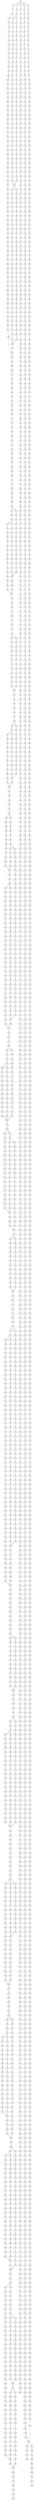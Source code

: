 strict digraph  {
	S0 -> S1 [ label = H ];
	S0 -> S2 [ label = L ];
	S0 -> S3 [ label = G ];
	S0 -> S4 [ label = Q ];
	S0 -> S5 [ label = N ];
	S1 -> S6 [ label = T ];
	S2 -> S7 [ label = T ];
	S3 -> S8 [ label = E ];
	S4 -> S9 [ label = A ];
	S5 -> S10 [ label = K ];
	S6 -> S11 [ label = L ];
	S7 -> S12 [ label = A ];
	S8 -> S13 [ label = V ];
	S9 -> S14 [ label = S ];
	S10 -> S15 [ label = K ];
	S11 -> S16 [ label = A ];
	S11 -> S17 [ label = T ];
	S12 -> S18 [ label = V ];
	S13 -> S19 [ label = R ];
	S14 -> S20 [ label = G ];
	S15 -> S21 [ label = A ];
	S16 -> S22 [ label = A ];
	S17 -> S23 [ label = A ];
	S18 -> S24 [ label = A ];
	S19 -> S25 [ label = L ];
	S20 -> S26 [ label = V ];
	S21 -> S27 [ label = A ];
	S22 -> S28 [ label = Q ];
	S23 -> S29 [ label = P ];
	S24 -> S30 [ label = Q ];
	S25 -> S31 [ label = S ];
	S26 -> S32 [ label = T ];
	S27 -> S33 [ label = S ];
	S28 -> S34 [ label = S ];
	S29 -> S35 [ label = K ];
	S30 -> S36 [ label = A ];
	S31 -> S37 [ label = Q ];
	S32 -> S38 [ label = E ];
	S33 -> S39 [ label = S ];
	S34 -> S40 [ label = Q ];
	S35 -> S41 [ label = E ];
	S36 -> S42 [ label = A ];
	S37 -> S43 [ label = I ];
	S38 -> S44 [ label = R ];
	S39 -> S45 [ label = F ];
	S40 -> S46 [ label = P ];
	S41 -> S47 [ label = A ];
	S42 -> S48 [ label = Q ];
	S43 -> S49 [ label = D ];
	S44 -> S50 [ label = R ];
	S45 -> S51 [ label = Q ];
	S46 -> S52 [ label = A ];
	S47 -> S53 [ label = S ];
	S48 -> S54 [ label = A ];
	S49 -> S55 [ label = K ];
	S50 -> S56 [ label = E ];
	S51 -> S57 [ label = L ];
	S52 -> S58 [ label = K ];
	S53 -> S59 [ label = T ];
	S54 -> S60 [ label = P ];
	S55 -> S61 [ label = M ];
	S56 -> S62 [ label = A ];
	S57 -> S63 [ label = N ];
	S58 -> S64 [ label = E ];
	S59 -> S65 [ label = K ];
	S60 -> S66 [ label = A ];
	S61 -> S67 [ label = I ];
	S62 -> S68 [ label = N ];
	S63 -> S69 [ label = K ];
	S64 -> S70 [ label = A ];
	S65 -> S71 [ label = A ];
	S66 -> S72 [ label = S ];
	S67 -> S73 [ label = N ];
	S68 -> S74 [ label = S ];
	S69 -> S75 [ label = I ];
	S70 -> S76 [ label = K ];
	S71 -> S77 [ label = P ];
	S72 -> S78 [ label = T ];
	S73 -> S79 [ label = A ];
	S74 -> S80 [ label = R ];
	S75 -> S81 [ label = T ];
	S76 -> S82 [ label = A ];
	S77 -> S83 [ label = T ];
	S78 -> S84 [ label = P ];
	S79 -> S85 [ label = K ];
	S80 -> S86 [ label = M ];
	S81 -> S87 [ label = K ];
	S82 -> S88 [ label = A ];
	S83 -> S89 [ label = A ];
	S84 -> S90 [ label = L ];
	S85 -> S91 [ label = K ];
	S86 -> S92 [ label = V ];
	S87 -> S93 [ label = L ];
	S88 -> S94 [ label = S ];
	S89 -> S95 [ label = V ];
	S90 -> S96 [ label = Y ];
	S91 -> S97 [ label = Y ];
	S92 -> S98 [ label = R ];
	S93 -> S99 [ label = R ];
	S94 -> S100 [ label = P ];
	S95 -> S101 [ label = P ];
	S96 -> S102 [ label = H ];
	S97 -> S103 [ label = G ];
	S98 -> S104 [ label = L ];
	S99 -> S105 [ label = K ];
	S100 -> S106 [ label = L ];
	S101 -> S107 [ label = L ];
	S102 -> S108 [ label = Q ];
	S103 -> S109 [ label = H ];
	S104 -> S110 [ label = R ];
	S105 -> S111 [ label = M ];
	S106 -> S112 [ label = Y ];
	S107 -> S113 [ label = Y ];
	S108 -> S114 [ label = E ];
	S109 -> S115 [ label = I ];
	S110 -> S116 [ label = R ];
	S111 -> S117 [ label = V ];
	S112 -> S118 [ label = H ];
	S113 -> S119 [ label = H ];
	S114 -> S120 [ label = A ];
	S115 -> S121 [ label = D ];
	S116 -> S122 [ label = M ];
	S117 -> S123 [ label = H ];
	S118 -> S124 [ label = Q ];
	S119 -> S125 [ label = Q ];
	S120 -> S126 [ label = S ];
	S121 -> S127 [ label = H ];
	S122 -> S128 [ label = L ];
	S123 -> S129 [ label = N ];
	S124 -> S130 [ label = E ];
	S125 -> S131 [ label = E ];
	S126 -> S132 [ label = M ];
	S127 -> S133 [ label = L ];
	S128 -> S134 [ label = P ];
	S129 -> S135 [ label = E ];
	S130 -> S136 [ label = A ];
	S131 -> S137 [ label = A ];
	S132 -> S138 [ label = A ];
	S133 -> S139 [ label = A ];
	S134 -> S140 [ label = N ];
	S135 -> S141 [ label = K ];
	S136 -> S142 [ label = S ];
	S137 -> S143 [ label = S ];
	S138 -> S144 [ label = W ];
	S139 -> S145 [ label = K ];
	S140 -> S146 [ label = N ];
	S141 -> S147 [ label = G ];
	S142 -> S148 [ label = I ];
	S143 -> S149 [ label = K ];
	S144 -> S150 [ label = Q ];
	S145 -> S151 [ label = Y ];
	S146 -> S152 [ label = R ];
	S147 -> S153 [ label = F ];
	S148 -> S154 [ label = S ];
	S149 -> S155 [ label = S ];
	S150 -> S156 [ label = Q ];
	S151 -> S157 [ label = A ];
	S152 -> S158 [ label = G ];
	S153 -> S159 [ label = Y ];
	S154 -> S160 [ label = W ];
	S155 -> S161 [ label = W ];
	S156 -> S162 [ label = Y ];
	S157 -> S163 [ label = K ];
	S158 -> S164 [ label = F ];
	S159 -> S165 [ label = H ];
	S160 -> S166 [ label = Q ];
	S161 -> S167 [ label = Q ];
	S162 -> S168 [ label = R ];
	S163 -> S169 [ label = F ];
	S164 -> S170 [ label = W ];
	S165 -> S171 [ label = V ];
	S166 -> S172 [ label = Q ];
	S167 -> S173 [ label = L ];
	S168 -> S174 [ label = R ];
	S169 -> S175 [ label = L ];
	S170 -> S176 [ label = D ];
	S171 -> S177 [ label = L ];
	S172 -> S178 [ label = Y ];
	S173 -> S179 [ label = Y ];
	S174 -> S180 [ label = Y ];
	S175 -> S181 [ label = T ];
	S176 -> S182 [ label = H ];
	S177 -> S183 [ label = E ];
	S178 -> S184 [ label = R ];
	S179 -> S185 [ label = R ];
	S180 -> S186 [ label = L ];
	S181 -> S187 [ label = E ];
	S182 -> S188 [ label = L ];
	S183 -> S189 [ label = K ];
	S184 -> S190 [ label = Q ];
	S185 -> S191 [ label = Q ];
	S186 -> S192 [ label = Q ];
	S187 -> S193 [ label = Y ];
	S188 -> S194 [ label = E ];
	S189 -> S195 [ label = Y ];
	S190 -> S196 [ label = Y ];
	S191 -> S197 [ label = Y ];
	S192 -> S198 [ label = E ];
	S193 -> S199 [ label = R ];
	S194 -> S200 [ label = V ];
	S195 -> S201 [ label = E ];
	S196 -> S202 [ label = L ];
	S197 -> S203 [ label = L ];
	S198 -> S204 [ label = F ];
	S199 -> S205 [ label = Q ];
	S200 -> S206 [ label = Y ];
	S201 -> S207 [ label = A ];
	S202 -> S208 [ label = Q ];
	S203 -> S209 [ label = Q ];
	S204 -> S210 [ label = R ];
	S205 -> S211 [ label = V ];
	S206 -> S212 [ label = A ];
	S207 -> S213 [ label = Y ];
	S208 -> S214 [ label = E ];
	S209 -> S215 [ label = E ];
	S210 -> S216 [ label = Q ];
	S211 -> S217 [ label = K ];
	S212 -> S218 [ label = A ];
	S213 -> S219 [ label = L ];
	S214 -> S220 [ label = F ];
	S215 -> S221 [ label = F ];
	S216 -> S222 [ label = A ];
	S217 -> S223 [ label = E ];
	S218 -> S224 [ label = Y ];
	S219 -> S225 [ label = K ];
	S220 -> S226 [ label = R ];
	S221 -> S227 [ label = R ];
	S222 -> S228 [ label = Q ];
	S223 -> S229 [ label = A ];
	S224 -> S230 [ label = L ];
	S225 -> S231 [ label = E ];
	S226 -> S232 [ label = Q ];
	S227 -> S233 [ label = Q ];
	S228 -> S234 [ label = E ];
	S229 -> S235 [ label = E ];
	S230 -> S236 [ label = A ];
	S231 -> S237 [ label = Y ];
	S232 -> S238 [ label = A ];
	S233 -> S239 [ label = A ];
	S234 -> S240 [ label = S ];
	S235 -> S241 [ label = P ];
	S236 -> S242 [ label = N ];
	S237 -> S243 [ label = V ];
	S238 -> S244 [ label = Q ];
	S239 -> S244 [ label = Q ];
	S240 -> S245 [ label = R ];
	S241 -> S246 [ label = N ];
	S242 -> S247 [ label = Y ];
	S243 -> S248 [ label = A ];
	S244 -> S249 [ label = A ];
	S244 -> S250 [ label = Q ];
	S245 -> S251 [ label = P ];
	S246 -> S252 [ label = I ];
	S247 -> S253 [ label = R ];
	S248 -> S254 [ label = A ];
	S249 -> S255 [ label = P ];
	S250 -> S256 [ label = A ];
	S251 -> S257 [ label = Q ];
	S252 -> S258 [ label = E ];
	S253 -> S259 [ label = T ];
	S254 -> S260 [ label = N ];
	S255 -> S261 [ label = R ];
	S256 -> S262 [ label = R ];
	S257 -> S263 [ label = L ];
	S258 -> S264 [ label = Y ];
	S259 -> S265 [ label = V ];
	S260 -> S266 [ label = E ];
	S261 -> S267 [ label = P ];
	S262 -> S268 [ label = P ];
	S263 -> S269 [ label = T ];
	S264 -> S270 [ label = L ];
	S265 -> S271 [ label = N ];
	S266 -> S272 [ label = A ];
	S267 -> S273 [ label = Q ];
	S268 -> S274 [ label = Q ];
	S269 -> S275 [ label = K ];
	S270 -> S276 [ label = I ];
	S271 -> S277 [ label = E ];
	S272 -> S278 [ label = N ];
	S273 -> S279 [ label = L ];
	S274 -> S280 [ label = L ];
	S275 -> S281 [ label = E ];
	S276 -> S282 [ label = P ];
	S277 -> S283 [ label = P ];
	S278 -> S284 [ label = P ];
	S279 -> S285 [ label = T ];
	S280 -> S286 [ label = T ];
	S281 -> S287 [ label = V ];
	S282 -> S288 [ label = E ];
	S283 -> S289 [ label = I ];
	S284 -> S290 [ label = T ];
	S285 -> S291 [ label = T ];
	S286 -> S292 [ label = N ];
	S287 -> S293 [ label = A ];
	S288 -> S294 [ label = K ];
	S289 -> S295 [ label = P ];
	S290 -> S296 [ label = Y ];
	S291 -> S297 [ label = E ];
	S292 -> S298 [ label = E ];
	S293 -> S299 [ label = S ];
	S294 -> S300 [ label = M ];
	S295 -> S301 [ label = T ];
	S296 -> S302 [ label = T ];
	S297 -> S303 [ label = V ];
	S298 -> S304 [ label = V ];
	S299 -> S305 [ label = A ];
	S300 -> S306 [ label = A ];
	S301 -> S307 [ label = F ];
	S302 -> S308 [ label = I ];
	S303 -> S309 [ label = Q ];
	S304 -> S310 [ label = A ];
	S305 -> S311 [ label = M ];
	S306 -> S312 [ label = D ];
	S307 -> S313 [ label = A ];
	S308 -> S314 [ label = D ];
	S309 -> S315 [ label = S ];
	S310 -> S316 [ label = S ];
	S311 -> S317 [ label = K ];
	S312 -> S318 [ label = V ];
	S313 -> S319 [ label = N ];
	S314 -> S320 [ label = K ];
	S315 -> S321 [ label = A ];
	S316 -> S322 [ label = A ];
	S317 -> S323 [ label = Q ];
	S318 -> S324 [ label = A ];
	S319 -> S325 [ label = K ];
	S320 -> S326 [ label = L ];
	S321 -> S327 [ label = M ];
	S322 -> S328 [ label = M ];
	S323 -> S329 [ label = Q ];
	S324 -> S330 [ label = D ];
	S325 -> S331 [ label = T ];
	S326 -> S332 [ label = K ];
	S327 -> S333 [ label = R ];
	S328 -> S334 [ label = H ];
	S329 -> S335 [ label = A ];
	S330 -> S336 [ label = N ];
	S331 -> S337 [ label = R ];
	S332 -> S338 [ label = G ];
	S333 -> S339 [ label = Q ];
	S334 -> S340 [ label = Q ];
	S335 -> S341 [ label = S ];
	S336 -> S342 [ label = I ];
	S337 -> S343 [ label = G ];
	S338 -> S344 [ label = M ];
	S339 -> S345 [ label = Q ];
	S340 -> S346 [ label = Q ];
	S341 -> S347 [ label = P ];
	S342 -> S348 [ label = S ];
	S343 -> S349 [ label = G ];
	S344 -> S350 [ label = N ];
	S345 -> S351 [ label = A ];
	S346 -> S352 [ label = A ];
	S347 -> S353 [ label = I ];
	S348 -> S354 [ label = N ];
	S349 -> S355 [ label = M ];
	S350 -> S356 [ label = A ];
	S351 -> S357 [ label = A ];
	S352 -> S358 [ label = T ];
	S353 -> S359 [ label = D ];
	S354 -> S360 [ label = H ];
	S355 -> S361 [ label = R ];
	S356 -> S362 [ label = A ];
	S357 -> S363 [ label = P ];
	S358 -> S364 [ label = P ];
	S359 -> S365 [ label = A ];
	S360 -> S366 [ label = A ];
	S361 -> S367 [ label = A ];
	S362 -> S368 [ label = A ];
	S363 -> S369 [ label = I ];
	S364 -> S370 [ label = I ];
	S365 -> S371 [ label = H ];
	S366 -> S372 [ label = G ];
	S367 -> S373 [ label = S ];
	S368 -> S374 [ label = K ];
	S369 -> S375 [ label = D ];
	S370 -> S376 [ label = D ];
	S371 -> S377 [ label = V ];
	S372 -> S378 [ label = G ];
	S373 -> S379 [ label = A ];
	S374 -> S380 [ label = K ];
	S375 -> S381 [ label = D ];
	S376 -> S382 [ label = A ];
	S377 -> S383 [ label = K ];
	S378 -> S384 [ label = S ];
	S379 -> S385 [ label = T ];
	S380 -> S386 [ label = I ];
	S381 -> S387 [ label = Y ];
	S382 -> S388 [ label = H ];
	S383 -> S389 [ label = A ];
	S384 -> S390 [ label = V ];
	S385 -> S391 [ label = P ];
	S386 -> S392 [ label = D ];
	S387 -> S393 [ label = V ];
	S388 -> S394 [ label = V ];
	S389 -> S395 [ label = A ];
	S390 -> S396 [ label = A ];
	S391 -> S397 [ label = V ];
	S392 -> S398 [ label = D ];
	S393 -> S399 [ label = G ];
	S394 -> S400 [ label = G ];
	S395 -> S401 [ label = V ];
	S396 -> S402 [ label = G ];
	S397 -> S403 [ label = D ];
	S398 -> S404 [ label = Y ];
	S399 -> S405 [ label = A ];
	S400 -> S406 [ label = A ];
	S401 -> S407 [ label = A ];
	S402 -> S408 [ label = L ];
	S403 -> S409 [ label = R ];
	S404 -> S410 [ label = G ];
	S405 -> S411 [ label = A ];
	S406 -> S412 [ label = A ];
	S407 -> S413 [ label = A ];
	S408 -> S414 [ label = I ];
	S409 -> S415 [ label = Y ];
	S410 -> S416 [ label = G ];
	S411 -> S417 [ label = V ];
	S412 -> S418 [ label = V ];
	S413 -> S419 [ label = F ];
	S414 -> S420 [ label = A ];
	S415 -> S421 [ label = E ];
	S416 -> S422 [ label = K ];
	S417 -> S423 [ label = A ];
	S418 -> S424 [ label = A ];
	S419 -> S425 [ label = I ];
	S420 -> S426 [ label = A ];
	S421 -> S427 [ label = G ];
	S422 -> S428 [ label = E ];
	S423 -> S429 [ label = A ];
	S424 -> S430 [ label = A ];
	S425 -> S431 [ label = A ];
	S426 -> S432 [ label = G ];
	S427 -> S433 [ label = A ];
	S428 -> S434 [ label = K ];
	S429 -> S435 [ label = F ];
	S430 -> S436 [ label = F ];
	S431 -> S437 [ label = A ];
	S432 -> S438 [ label = I ];
	S433 -> S439 [ label = A ];
	S434 -> S440 [ label = G ];
	S435 -> S441 [ label = I ];
	S436 -> S442 [ label = I ];
	S437 -> S443 [ label = G ];
	S438 -> S444 [ label = A ];
	S439 -> S445 [ label = A ];
	S440 -> S446 [ label = A ];
	S441 -> S447 [ label = A ];
	S442 -> S448 [ label = A ];
	S443 -> S449 [ label = L ];
	S444 -> S450 [ label = P ];
	S445 -> S451 [ label = A ];
	S446 -> S452 [ label = A ];
	S447 -> S453 [ label = A ];
	S448 -> S454 [ label = A ];
	S449 -> S455 [ label = A ];
	S450 -> S456 [ label = A ];
	S451 -> S457 [ label = A ];
	S452 -> S458 [ label = L ];
	S453 -> S459 [ label = G ];
	S454 -> S459 [ label = G ];
	S455 -> S460 [ label = C ];
	S456 -> S461 [ label = Y ];
	S457 -> S462 [ label = H ];
	S458 -> S463 [ label = A ];
	S459 -> S464 [ label = L ];
	S460 -> S465 [ label = C ];
	S461 -> S466 [ label = E ];
	S462 -> S467 [ label = I ];
	S463 -> S468 [ label = G ];
	S464 -> S455 [ label = A ];
	S465 -> S469 [ label = Q ];
	S466 -> S470 [ label = S ];
	S467 -> S471 [ label = A ];
	S468 -> S472 [ label = F ];
	S469 -> S473 [ label = D ];
	S470 -> S474 [ label = D ];
	S471 -> S475 [ label = A ];
	S472 -> S476 [ label = I ];
	S473 -> S477 [ label = S ];
	S474 -> S478 [ label = M ];
	S475 -> S479 [ label = G ];
	S476 -> S480 [ label = A ];
	S477 -> S481 [ label = A ];
	S478 -> S482 [ label = V ];
	S479 -> S483 [ label = L ];
	S480 -> S484 [ label = S ];
	S481 -> S485 [ label = V ];
	S482 -> S486 [ label = I ];
	S483 -> S487 [ label = A ];
	S484 -> S488 [ label = G ];
	S485 -> S489 [ label = I ];
	S486 -> S490 [ label = L ];
	S487 -> S491 [ label = P ];
	S488 -> S492 [ label = L ];
	S489 -> S493 [ label = Q ];
	S490 -> S494 [ label = K ];
	S491 -> S495 [ label = A ];
	S492 -> S496 [ label = A ];
	S493 -> S497 [ label = L ];
	S494 -> S498 [ label = K ];
	S495 -> S499 [ label = Q ];
	S496 -> S500 [ label = P ];
	S497 -> S501 [ label = P ];
	S498 -> S502 [ label = N ];
	S499 -> S503 [ label = T ];
	S500 -> S504 [ label = A ];
	S501 -> S505 [ label = R ];
	S502 -> S506 [ label = L ];
	S503 -> S507 [ label = S ];
	S504 -> S508 [ label = Q ];
	S505 -> S509 [ label = N ];
	S506 -> S510 [ label = V ];
	S507 -> S511 [ label = T ];
	S508 -> S512 [ label = P ];
	S509 -> S513 [ label = L ];
	S510 -> S514 [ label = N ];
	S511 -> S515 [ label = V ];
	S512 -> S516 [ label = S ];
	S513 -> S517 [ label = V ];
	S514 -> S518 [ label = A ];
	S515 -> S519 [ label = C ];
	S516 -> S520 [ label = G ];
	S517 -> S521 [ label = D ];
	S518 -> S522 [ label = Y ];
	S519 -> S523 [ label = S ];
	S520 -> S524 [ label = S ];
	S521 -> S525 [ label = C ];
	S522 -> S526 [ label = I ];
	S523 -> S527 [ label = L ];
	S524 -> S528 [ label = I ];
	S525 -> S529 [ label = C ];
	S526 -> S530 [ label = D ];
	S527 -> S531 [ label = P ];
	S528 -> S532 [ label = K ];
	S529 -> S533 [ label = A ];
	S530 -> S534 [ label = M ];
	S531 -> S535 [ label = L ];
	S532 -> S536 [ label = I ];
	S533 -> S537 [ label = Q ];
	S534 -> S538 [ label = M ];
	S535 -> S539 [ label = G ];
	S536 -> S540 [ label = D ];
	S537 -> S541 [ label = M ];
	S538 -> S542 [ label = V ];
	S539 -> S543 [ label = T ];
	S540 -> S544 [ label = M ];
	S541 -> S545 [ label = I ];
	S542 -> S546 [ label = A ];
	S543 -> S547 [ label = V ];
	S544 -> S548 [ label = N ];
	S545 -> S549 [ label = V ];
	S546 -> S550 [ label = N ];
	S547 -> S551 [ label = D ];
	S548 -> S552 [ label = T ];
	S549 -> S553 [ label = Q ];
	S550 -> S554 [ label = K ];
	S551 -> S555 [ label = A ];
	S552 -> S556 [ label = V ];
	S553 -> S557 [ label = N ];
	S554 -> S558 [ label = K ];
	S555 -> S559 [ label = Y ];
	S556 -> S560 [ label = D ];
	S557 -> S561 [ label = K ];
	S558 -> S562 [ label = P ];
	S559 -> S563 [ label = I ];
	S560 -> S564 [ label = A ];
	S561 -> S565 [ label = R ];
	S562 -> S566 [ label = I ];
	S563 -> S567 [ label = Q ];
	S564 -> S568 [ label = Y ];
	S565 -> S569 [ label = A ];
	S566 -> S570 [ label = G ];
	S567 -> S571 [ label = M ];
	S568 -> S572 [ label = I ];
	S569 -> S573 [ label = I ];
	S570 -> S574 [ label = G ];
	S571 -> S575 [ label = L ];
	S572 -> S576 [ label = Q ];
	S573 -> S577 [ label = G ];
	S574 -> S578 [ label = C ];
	S575 -> S579 [ label = L ];
	S576 -> S580 [ label = M ];
	S577 -> S581 [ label = G ];
	S578 -> S582 [ label = A ];
	S579 -> S583 [ label = P ];
	S580 -> S584 [ label = V ];
	S581 -> S585 [ label = L ];
	S582 -> S586 [ label = F ];
	S583 -> S587 [ label = N ];
	S584 -> S588 [ label = F ];
	S585 -> S589 [ label = A ];
	S586 -> S590 [ label = V ];
	S587 -> S591 [ label = K ];
	S588 -> S592 [ label = P ];
	S589 -> S593 [ label = M ];
	S590 -> S594 [ label = K ];
	S591 -> S595 [ label = I ];
	S592 -> S596 [ label = N ];
	S593 -> S597 [ label = V ];
	S594 -> S598 [ label = E ];
	S595 -> S599 [ label = L ];
	S596 -> S600 [ label = K ];
	S597 -> S601 [ label = N ];
	S597 -> S602 [ label = E ];
	S598 -> S603 [ label = V ];
	S599 -> S604 [ label = G ];
	S600 -> S605 [ label = E ];
	S601 -> S606 [ label = N ];
	S602 -> S607 [ label = N ];
	S603 -> S608 [ label = E ];
	S604 -> S609 [ label = G ];
	S605 -> S610 [ label = A ];
	S606 -> S611 [ label = V ];
	S607 -> S612 [ label = V ];
	S608 -> S613 [ label = M ];
	S609 -> S614 [ label = A ];
	S610 -> S615 [ label = I ];
	S611 -> S616 [ label = P ];
	S611 -> S617 [ label = A ];
	S612 -> S618 [ label = A ];
	S613 -> S619 [ label = H ];
	S614 -> S620 [ label = V ];
	S615 -> S621 [ label = G ];
	S616 -> S622 [ label = I ];
	S617 -> S623 [ label = I ];
	S618 -> S624 [ label = I ];
	S619 -> S625 [ label = W ];
	S620 -> S626 [ label = V ];
	S621 -> S627 [ label = G ];
	S622 -> S628 [ label = G ];
	S623 -> S629 [ label = G ];
	S624 -> S630 [ label = G ];
	S625 -> S631 [ label = D ];
	S626 -> S632 [ label = L ];
	S627 -> S633 [ label = A ];
	S628 -> S634 [ label = Q ];
	S629 -> S635 [ label = Q ];
	S630 -> S636 [ label = Q ];
	S631 -> S637 [ label = Q ];
	S632 -> S638 [ label = E ];
	S633 -> S639 [ label = A ];
	S634 -> S640 [ label = E ];
	S635 -> S641 [ label = D ];
	S636 -> S642 [ label = E ];
	S637 -> S643 [ label = Y ];
	S638 -> S644 [ label = E ];
	S639 -> S645 [ label = F ];
	S640 -> S646 [ label = T ];
	S641 -> S647 [ label = T ];
	S642 -> S648 [ label = T ];
	S643 -> S649 [ label = Q ];
	S644 -> S650 [ label = V ];
	S645 -> S651 [ label = L ];
	S646 -> S652 [ label = F ];
	S647 -> S653 [ label = F ];
	S648 -> S654 [ label = F ];
	S649 -> S655 [ label = Q ];
	S650 -> S656 [ label = P ];
	S651 -> S657 [ label = E ];
	S652 -> S658 [ label = C ];
	S653 -> S659 [ label = C ];
	S654 -> S660 [ label = C ];
	S655 -> S661 [ label = M ];
	S656 -> S662 [ label = V ];
	S657 -> S663 [ label = E ];
	S658 -> S664 [ label = E ];
	S659 -> S665 [ label = E ];
	S660 -> S666 [ label = E ];
	S661 -> S667 [ label = I ];
	S662 -> S668 [ label = G ];
	S663 -> S669 [ label = I ];
	S664 -> S670 [ label = M ];
	S665 -> S671 [ label = M ];
	S666 -> S672 [ label = M ];
	S667 -> S673 [ label = M ];
	S668 -> S674 [ label = S ];
	S669 -> S675 [ label = P ];
	S670 -> S676 [ label = I ];
	S671 -> S677 [ label = I ];
	S672 -> S678 [ label = I ];
	S673 -> S679 [ label = K ];
	S674 -> S680 [ label = R ];
	S675 -> S681 [ label = V ];
	S676 -> S682 [ label = A ];
	S677 -> S683 [ label = A ];
	S678 -> S684 [ label = A ];
	S679 -> S685 [ label = T ];
	S680 -> S686 [ label = Q ];
	S681 -> S687 [ label = G ];
	S682 -> S688 [ label = R ];
	S683 -> S689 [ label = R ];
	S684 -> S688 [ label = R ];
	S685 -> S690 [ label = G ];
	S686 -> S691 [ label = F ];
	S687 -> S692 [ label = S ];
	S688 -> S693 [ label = A ];
	S689 -> S694 [ label = A ];
	S690 -> S695 [ label = F ];
	S691 -> S696 [ label = T ];
	S692 -> S697 [ label = E ];
	S693 -> S698 [ label = G ];
	S694 -> S699 [ label = G ];
	S695 -> S700 [ label = A ];
	S696 -> S701 [ label = E ];
	S697 -> S702 [ label = K ];
	S698 -> S703 [ label = F ];
	S699 -> S704 [ label = F ];
	S700 -> S705 [ label = T ];
	S701 -> S706 [ label = V ];
	S702 -> S707 [ label = F ];
	S703 -> S708 [ label = A ];
	S704 -> S708 [ label = A ];
	S705 -> S709 [ label = A ];
	S706 -> S710 [ label = I ];
	S707 -> S711 [ label = T ];
	S708 -> S712 [ label = T ];
	S709 -> S713 [ label = E ];
	S710 -> S714 [ label = M ];
	S711 -> S715 [ label = E ];
	S712 -> S716 [ label = A ];
	S713 -> S717 [ label = L ];
	S714 -> S718 [ label = R ];
	S715 -> S719 [ label = I ];
	S716 -> S720 [ label = A ];
	S717 -> S721 [ label = Y ];
	S718 -> S722 [ label = T ];
	S719 -> S723 [ label = I ];
	S720 -> S724 [ label = I ];
	S721 -> S725 [ label = A ];
	S722 -> S726 [ label = G ];
	S723 -> S727 [ label = M ];
	S724 -> S728 [ label = L ];
	S725 -> S729 [ label = R ];
	S726 -> S730 [ label = F ];
	S727 -> S731 [ label = R ];
	S728 -> S732 [ label = G ];
	S729 -> S733 [ label = Y ];
	S730 -> S734 [ label = A ];
	S731 -> S735 [ label = T ];
	S732 -> S736 [ label = G ];
	S733 -> S737 [ label = I ];
	S734 -> S738 [ label = T ];
	S735 -> S739 [ label = G ];
	S736 -> S740 [ label = F ];
	S737 -> S741 [ label = D ];
	S738 -> S742 [ label = A ];
	S739 -> S743 [ label = Y ];
	S740 -> S744 [ label = L ];
	S741 -> S745 [ label = E ];
	S742 -> S746 [ label = E ];
	S743 -> S747 [ label = A ];
	S744 -> S748 [ label = A ];
	S744 -> S749 [ label = L ];
	S745 -> S750 [ label = H ];
	S746 -> S751 [ label = L ];
	S747 -> S752 [ label = T ];
	S748 -> S753 [ label = P ];
	S749 -> S754 [ label = P ];
	S750 -> S755 [ label = K ];
	S751 -> S756 [ label = L ];
	S752 -> S757 [ label = A ];
	S753 -> S758 [ label = A ];
	S754 -> S759 [ label = A ];
	S755 -> S760 [ label = T ];
	S756 -> S761 [ label = A ];
	S757 -> S762 [ label = E ];
	S758 -> S763 [ label = D ];
	S759 -> S764 [ label = D ];
	S760 -> S765 [ label = Q ];
	S761 -> S766 [ label = R ];
	S762 -> S767 [ label = V ];
	S763 -> S768 [ label = T ];
	S764 -> S769 [ label = T ];
	S765 -> S770 [ label = L ];
	S766 -> S771 [ label = Y ];
	S767 -> S772 [ label = L ];
	S768 -> S773 [ label = A ];
	S769 -> S774 [ label = A ];
	S770 -> S775 [ label = T ];
	S771 -> S776 [ label = Q ];
	S772 -> S777 [ label = A ];
	S773 -> S778 [ label = L ];
	S774 -> S779 [ label = L ];
	S775 -> S780 [ label = L ];
	S776 -> S781 [ label = D ];
	S777 -> S782 [ label = R ];
	S778 -> S783 [ label = N ];
	S779 -> S784 [ label = N ];
	S780 -> S785 [ label = G ];
	S781 -> S786 [ label = V ];
	S782 -> S787 [ label = Y ];
	S783 -> S788 [ label = L ];
	S784 -> S789 [ label = L ];
	S785 -> S790 [ label = F ];
	S786 -> S791 [ label = C ];
	S787 -> S792 [ label = I ];
	S788 -> S793 [ label = D ];
	S789 -> S794 [ label = D ];
	S790 -> S795 [ label = I ];
	S791 -> S796 [ label = T ];
	S792 -> S797 [ label = E ];
	S793 -> S798 [ label = T ];
	S794 -> S799 [ label = T ];
	S795 -> S800 [ label = C ];
	S796 -> S801 [ label = T ];
	S797 -> S802 [ label = E ];
	S798 -> S803 [ label = I ];
	S799 -> S804 [ label = I ];
	S800 -> S805 [ label = G ];
	S801 -> S806 [ label = D ];
	S802 -> S807 [ label = P ];
	S803 -> S808 [ label = V ];
	S804 -> S808 [ label = V ];
	S805 -> S809 [ label = T ];
	S806 -> S810 [ label = L ];
	S807 -> S811 [ label = K ];
	S808 -> S812 [ label = G ];
	S809 -> S813 [ label = L ];
	S810 -> S814 [ label = T ];
	S811 -> S815 [ label = T ];
	S812 -> S816 [ label = K ];
	S813 -> S817 [ label = N ];
	S814 -> S818 [ label = Q ];
	S815 -> S819 [ label = L ];
	S816 -> S820 [ label = L ];
	S817 -> S821 [ label = S ];
	S818 -> S822 [ label = G ];
	S819 -> S823 [ label = L ];
	S820 -> S824 [ label = R ];
	S821 -> S825 [ label = D ];
	S822 -> S826 [ label = V ];
	S823 -> S827 [ label = T ];
	S824 -> S828 [ label = Q ];
	S825 -> S829 [ label = S ];
	S826 -> S830 [ label = M ];
	S827 -> S831 [ label = M ];
	S828 -> S832 [ label = N ];
	S829 -> S833 [ label = L ];
	S830 -> S834 [ label = I ];
	S831 -> S835 [ label = G ];
	S832 -> S836 [ label = A ];
	S833 -> S837 [ label = V ];
	S834 -> S838 [ label = G ];
	S835 -> S839 [ label = L ];
	S836 -> S840 [ label = N ];
	S836 -> S841 [ label = F ];
	S837 -> S842 [ label = S ];
	S838 -> S843 [ label = S ];
	S839 -> S844 [ label = L ];
	S840 -> S845 [ label = P ];
	S841 -> S846 [ label = P ];
	S842 -> S847 [ label = R ];
	S843 -> S848 [ label = L ];
	S844 -> S849 [ label = M ];
	S845 -> S850 [ label = T ];
	S845 -> S851 [ label = S ];
	S846 -> S852 [ label = T ];
	S847 -> S853 [ label = N ];
	S848 -> S854 [ label = H ];
	S849 -> S855 [ label = G ];
	S850 -> S856 [ label = R ];
	S851 -> S857 [ label = R ];
	S852 -> S858 [ label = R ];
	S853 -> S859 [ label = G ];
	S854 -> S860 [ label = H ];
	S855 -> S861 [ label = T ];
	S856 -> S862 [ label = R ];
	S857 -> S863 [ label = R ];
	S858 -> S864 [ label = R ];
	S859 -> S865 [ label = N ];
	S860 -> S866 [ label = D ];
	S861 -> S867 [ label = L ];
	S862 -> S868 [ label = G ];
	S863 -> S869 [ label = G ];
	S864 -> S870 [ label = G ];
	S865 -> S871 [ label = H ];
	S866 -> S872 [ label = V ];
	S867 -> S873 [ label = D ];
	S868 -> S874 [ label = N ];
	S869 -> S875 [ label = N ];
	S870 -> S876 [ label = N ];
	S871 -> S877 [ label = W ];
	S872 -> S878 [ label = L ];
	S873 -> S879 [ label = A ];
	S874 -> S880 [ label = F ];
	S875 -> S881 [ label = F ];
	S876 -> S882 [ label = F ];
	S877 -> S883 [ label = D ];
	S878 -> S884 [ label = V ];
	S879 -> S885 [ label = D ];
	S880 -> S886 [ label = W ];
	S881 -> S887 [ label = W ];
	S882 -> S888 [ label = W ];
	S883 -> S889 [ label = L ];
	S884 -> S890 [ label = S ];
	S885 -> S891 [ label = V ];
	S886 -> S892 [ label = D ];
	S887 -> S893 [ label = D ];
	S888 -> S894 [ label = D ];
	S889 -> S895 [ label = A ];
	S890 -> S896 [ label = R ];
	S891 -> S897 [ label = L ];
	S892 -> S898 [ label = L ];
	S893 -> S899 [ label = L ];
	S894 -> S900 [ label = L ];
	S895 -> S901 [ label = I ];
	S896 -> S902 [ label = N ];
	S897 -> S903 [ label = T ];
	S898 -> S904 [ label = V ];
	S899 -> S905 [ label = V ];
	S900 -> S906 [ label = V ];
	S901 -> S907 [ label = L ];
	S902 -> S908 [ label = G ];
	S903 -> S909 [ label = S ];
	S904 -> S910 [ label = V ];
	S905 -> S911 [ label = V ];
	S906 -> S910 [ label = V ];
	S907 -> S912 [ label = G ];
	S908 -> S913 [ label = S ];
	S909 -> S914 [ label = R ];
	S910 -> S915 [ label = P ];
	S911 -> S916 [ label = P ];
	S912 -> S917 [ label = S ];
	S913 -> S918 [ label = H ];
	S914 -> S919 [ label = N ];
	S915 -> S920 [ label = L ];
	S916 -> S920 [ label = L ];
	S917 -> S921 [ label = E ];
	S918 -> S922 [ label = W ];
	S919 -> S923 [ label = G ];
	S920 -> S924 [ label = H ];
	S921 -> S925 [ label = G ];
	S922 -> S926 [ label = D ];
	S923 -> S927 [ label = N ];
	S924 -> S928 [ label = D ];
	S925 -> S929 [ label = P ];
	S926 -> S930 [ label = L ];
	S927 -> S931 [ label = W ];
	S928 -> S932 [ label = L ];
	S929 -> S933 [ label = M ];
	S930 -> S934 [ label = A ];
	S931 -> S935 [ label = W ];
	S932 -> S936 [ label = S ];
	S933 -> S937 [ label = Q ];
	S934 -> S938 [ label = V ];
	S935 -> S939 [ label = D ];
	S936 -> S940 [ label = P ];
	S937 -> S941 [ label = H ];
	S938 -> S942 [ label = L ];
	S939 -> S943 [ label = L ];
	S940 -> S944 [ label = N ];
	S941 -> S945 [ label = K ];
	S942 -> S946 [ label = G ];
	S943 -> S947 [ label = A ];
	S944 -> S948 [ label = N ];
	S944 -> S949 [ label = K ];
	S945 -> S950 [ label = I ];
	S946 -> S951 [ label = H ];
	S947 -> S952 [ label = L ];
	S948 -> S953 [ label = A ];
	S949 -> S954 [ label = A ];
	S950 -> S955 [ label = K ];
	S951 -> S956 [ label = E ];
	S952 -> S957 [ label = L ];
	S953 -> S958 [ label = W ];
	S954 -> S959 [ label = W ];
	S955 -> S960 [ label = E ];
	S956 -> S961 [ label = G ];
	S957 -> S962 [ label = G ];
	S958 -> S963 [ label = A ];
	S959 -> S964 [ label = A ];
	S960 -> S965 [ label = N ];
	S961 -> S966 [ label = V ];
	S962 -> S967 [ label = S ];
	S963 -> S968 [ label = E ];
	S964 -> S969 [ label = E ];
	S965 -> S970 [ label = M ];
	S966 -> S971 [ label = E ];
	S967 -> S972 [ label = E ];
	S968 -> S973 [ label = T ];
	S969 -> S974 [ label = T ];
	S970 -> S975 [ label = L ];
	S971 -> S976 [ label = Q ];
	S972 -> S977 [ label = G ];
	S973 -> S978 [ label = L ];
	S974 -> S979 [ label = L ];
	S975 -> S980 [ label = E ];
	S976 -> S981 [ label = E ];
	S977 -> S982 [ label = P ];
	S978 -> S983 [ label = A ];
	S979 -> S984 [ label = Q ];
	S979 -> S985 [ label = A ];
	S980 -> S986 [ label = F ];
	S981 -> S987 [ label = A ];
	S982 -> S988 [ label = A ];
	S983 -> S989 [ label = P ];
	S984 -> S990 [ label = P ];
	S985 -> S991 [ label = P ];
	S986 -> S992 [ label = V ];
	S987 -> S993 [ label = A ];
	S988 -> S994 [ label = Q ];
	S989 -> S995 [ label = L ];
	S990 -> S996 [ label = L ];
	S991 -> S997 [ label = L ];
	S992 -> S998 [ label = T ];
	S993 -> S999 [ label = L ];
	S994 -> S1000 [ label = H ];
	S995 -> S1001 [ label = L ];
	S996 -> S1002 [ label = L ];
	S997 -> S1003 [ label = L ];
	S998 -> S1004 [ label = M ];
	S999 -> S1005 [ label = E ];
	S1000 -> S1006 [ label = N ];
	S1001 -> S1007 [ label = Q ];
	S1002 -> S1008 [ label = Q ];
	S1003 -> S1009 [ label = Q ];
	S1004 -> S1010 [ label = N ];
	S1005 -> S1011 [ label = S ];
	S1006 -> S1012 [ label = A ];
	S1007 -> S1013 [ label = K ];
	S1008 -> S1014 [ label = K ];
	S1009 -> S1013 [ label = K ];
	S1010 -> S1015 [ label = R ];
	S1011 -> S1016 [ label = L ];
	S1012 -> S1017 [ label = K ];
	S1013 -> S1018 [ label = Q ];
	S1014 -> S1019 [ label = K ];
	S1015 -> S1020 [ label = N ];
	S1016 -> S1021 [ label = H ];
	S1017 -> S1022 [ label = E ];
	S1018 -> S1023 [ label = S ];
	S1019 -> S1024 [ label = S ];
	S1020 -> S1025 [ label = A ];
	S1021 -> S1026 [ label = E ];
	S1022 -> S1027 [ label = S ];
	S1023 -> S1028 [ label = A ];
	S1024 -> S1029 [ label = A ];
	S1025 -> S1030 [ label = A ];
	S1026 -> S1031 [ label = H ];
	S1027 -> S1032 [ label = L ];
	S1028 -> S1033 [ label = K ];
	S1028 -> S1034 [ label = N ];
	S1029 -> S1035 [ label = D ];
	S1030 -> S1036 [ label = E ];
	S1031 -> S1037 [ label = L ];
	S1032 -> S1038 [ label = L ];
	S1033 -> S1039 [ label = I ];
	S1034 -> S1040 [ label = I ];
	S1035 -> S1041 [ label = I ];
	S1036 -> S1042 [ label = D ];
	S1037 -> S1043 [ label = T ];
	S1038 -> S1044 [ label = E ];
	S1039 -> S1045 [ label = Q ];
	S1040 -> S1046 [ label = Q ];
	S1041 -> S1047 [ label = Q ];
	S1042 -> S1048 [ label = V ];
	S1043 -> S1049 [ label = L ];
	S1044 -> S1050 [ label = H ];
	S1045 -> S1051 [ label = E ];
	S1046 -> S1052 [ label = A ];
	S1047 -> S1053 [ label = P ];
	S1048 -> S1054 [ label = Y ];
	S1049 -> S1055 [ label = G ];
	S1050 -> S1056 [ label = V ];
	S1051 -> S1057 [ label = R ];
	S1052 -> S1058 [ label = K ];
	S1053 -> S1059 [ label = K ];
	S1054 -> S1060 [ label = S ];
	S1055 -> S1061 [ label = R ];
	S1056 -> S1062 [ label = G ];
	S1057 -> S1063 [ label = L ];
	S1058 -> S1064 [ label = L ];
	S1059 -> S1065 [ label = L ];
	S1060 -> S1066 [ label = K ];
	S1061 -> S1067 [ label = R ];
	S1062 -> S1068 [ label = I ];
	S1063 -> S1069 [ label = A ];
	S1064 -> S1070 [ label = E ];
	S1065 -> S1071 [ label = E ];
	S1066 -> S1072 [ label = P ];
	S1067 -> S1073 [ label = S ];
	S1068 -> S1074 [ label = N ];
	S1069 -> S1075 [ label = P ];
	S1070 -> S1076 [ label = P ];
	S1071 -> S1077 [ label = P ];
	S1072 -> S1078 [ label = A ];
	S1073 -> S1079 [ label = A ];
	S1074 -> S1080 [ label = K ];
	S1075 -> S1081 [ label = Q ];
	S1076 -> S1082 [ label = H ];
	S1077 -> S1083 [ label = H ];
	S1078 -> S1084 [ label = Q ];
	S1079 -> S1085 [ label = E ];
	S1080 -> S1086 [ label = E ];
	S1081 -> S1087 [ label = Q ];
	S1082 -> S1088 [ label = Q ];
	S1083 -> S1089 [ label = T ];
	S1084 -> S1090 [ label = K ];
	S1085 -> S1091 [ label = I ];
	S1086 -> S1092 [ label = K ];
	S1087 -> S1093 [ label = Q ];
	S1088 -> S1094 [ label = A ];
	S1089 -> S1095 [ label = A ];
	S1090 -> S1096 [ label = A ];
	S1091 -> S1097 [ label = A ];
	S1092 -> S1098 [ label = A ];
	S1093 -> S1099 [ label = A ];
	S1094 -> S1100 [ label = A ];
	S1095 -> S1101 [ label = A ];
	S1096 -> S1102 [ label = V ];
	S1097 -> S1103 [ label = I ];
	S1098 -> S1104 [ label = E ];
	S1099 -> S1105 [ label = L ];
	S1100 -> S1106 [ label = L ];
	S1101 -> S1107 [ label = L ];
	S1102 -> S1108 [ label = Y ];
	S1103 -> S1109 [ label = E ];
	S1104 -> S1110 [ label = E ];
	S1105 -> S1111 [ label = Q ];
	S1106 -> S1112 [ label = Q ];
	S1107 -> S1113 [ label = Q ];
	S1108 -> S1114 [ label = E ];
	S1109 -> S1115 [ label = K ];
	S1110 -> S1116 [ label = Q ];
	S1111 -> S1117 [ label = E ];
	S1112 -> S1118 [ label = E ];
	S1113 -> S1119 [ label = D ];
	S1114 -> S1120 [ label = F ];
	S1115 -> S1121 [ label = P ];
	S1116 -> S1122 [ label = Y ];
	S1117 -> S1123 [ label = L ];
	S1118 -> S1124 [ label = L ];
	S1119 -> S1125 [ label = L ];
	S1120 -> S1126 [ label = L ];
	S1121 -> S1127 [ label = V ];
	S1122 -> S1128 [ label = A ];
	S1123 -> S1129 [ label = P ];
	S1124 -> S1130 [ label = P ];
	S1125 -> S1131 [ label = P ];
	S1126 -> S1132 [ label = D ];
	S1127 -> S1133 [ label = C ];
	S1128 -> S1134 [ label = P ];
	S1129 -> S1135 [ label = W ];
	S1130 -> S1136 [ label = W ];
	S1131 -> S1137 [ label = W ];
	S1132 -> S1138 [ label = G ];
	S1133 -> S1139 [ label = N ];
	S1134 -> S1140 [ label = P ];
	S1135 -> S1141 [ label = G ];
	S1136 -> S1142 [ label = S ];
	S1137 -> S1143 [ label = G ];
	S1138 -> S1144 [ label = V ];
	S1139 -> S1145 [ label = K ];
	S1140 -> S1146 [ label = V ];
	S1141 -> S1147 [ label = L ];
	S1142 -> S1148 [ label = L ];
	S1143 -> S1149 [ label = L ];
	S1144 -> S1150 [ label = A ];
	S1145 -> S1151 [ label = T ];
	S1146 -> S1152 [ label = C ];
	S1147 -> S1153 [ label = I ];
	S1148 -> S1154 [ label = V ];
	S1149 -> S1155 [ label = V ];
	S1150 -> S1156 [ label = S ];
	S1151 -> S1157 [ label = F ];
	S1152 -> S1158 [ label = T ];
	S1153 -> S1159 [ label = R ];
	S1154 -> S1160 [ label = R ];
	S1155 -> S1161 [ label = R ];
	S1156 -> S1162 [ label = Q ];
	S1157 -> S1163 [ label = W ];
	S1158 -> S1164 [ label = K ];
	S1159 -> S1165 [ label = G ];
	S1160 -> S1166 [ label = G ];
	S1161 -> S1167 [ label = G ];
	S1162 -> S1168 [ label = G ];
	S1163 -> S1169 [ label = A ];
	S1164 -> S1170 [ label = V ];
	S1165 -> S1171 [ label = F ];
	S1166 -> S1172 [ label = F ];
	S1167 -> S1173 [ label = F ];
	S1168 -> S1174 [ label = A ];
	S1169 -> S1175 [ label = F ];
	S1170 -> S1176 [ label = F ];
	S1171 -> S1177 [ label = W ];
	S1172 -> S1178 [ label = W ];
	S1173 -> S1179 [ label = W ];
	S1174 -> S1180 [ label = E ];
	S1175 -> S1181 [ label = I ];
	S1176 -> S1182 [ label = W ];
	S1177 -> S1183 [ label = A ];
	S1178 -> S1184 [ label = A ];
	S1179 -> S1185 [ label = A ];
	S1180 -> S1186 [ label = Y ];
	S1181 -> S1187 [ label = D ];
	S1182 -> S1188 [ label = D ];
	S1183 -> S1189 [ label = Y ];
	S1184 -> S1190 [ label = Y ];
	S1185 -> S1191 [ label = Y ];
	S1186 -> S1192 [ label = A ];
	S1187 -> S1193 [ label = G ];
	S1188 -> S1194 [ label = F ];
	S1189 -> S1195 [ label = I ];
	S1190 -> S1196 [ label = I ];
	S1191 -> S1197 [ label = I ];
	S1192 -> S1198 [ label = F ];
	S1193 -> S1199 [ label = V ];
	S1194 -> S1200 [ label = H ];
	S1195 -> S1201 [ label = D ];
	S1196 -> S1202 [ label = D ];
	S1197 -> S1203 [ label = D ];
	S1198 -> S1204 [ label = L ];
	S1199 -> S1205 [ label = G ];
	S1200 -> S1206 [ label = D ];
	S1201 -> S1207 [ label = G ];
	S1202 -> S1208 [ label = G ];
	S1203 -> S1209 [ label = G ];
	S1204 -> S1210 [ label = E ];
	S1205 -> S1211 [ label = S ];
	S1206 -> S1212 [ label = G ];
	S1207 -> S1213 [ label = F ];
	S1208 -> S1214 [ label = F ];
	S1209 -> S1214 [ label = F ];
	S1210 -> S1215 [ label = P ];
	S1211 -> S1216 [ label = Q ];
	S1212 -> S1217 [ label = V ];
	S1213 -> S1218 [ label = A ];
	S1214 -> S1219 [ label = A ];
	S1215 -> S1220 [ label = I ];
	S1216 -> S1221 [ label = G ];
	S1217 -> S1222 [ label = C ];
	S1218 -> S1223 [ label = S ];
	S1219 -> S1223 [ label = S ];
	S1220 -> S1224 [ label = I ];
	S1221 -> S1225 [ label = A ];
	S1222 -> S1226 [ label = S ];
	S1223 -> S1227 [ label = Q ];
	S1224 -> S1228 [ label = A ];
	S1225 -> S1229 [ label = E ];
	S1226 -> S1230 [ label = Q ];
	S1227 -> S1231 [ label = G ];
	S1228 -> S1232 [ label = G ];
	S1229 -> S1233 [ label = Y ];
	S1230 -> S1234 [ label = G ];
	S1231 -> S1235 [ label = A ];
	S1232 -> S1236 [ label = K ];
	S1233 -> S1237 [ label = G ];
	S1234 -> S1238 [ label = A ];
	S1235 -> S1239 [ label = E ];
	S1236 -> S1240 [ label = V ];
	S1237 -> S1241 [ label = W ];
	S1238 -> S1242 [ label = E ];
	S1239 -> S1243 [ label = M ];
	S1239 -> S1244 [ label = L ];
	S1240 -> S1245 [ label = S ];
	S1241 -> S1246 [ label = L ];
	S1242 -> S1247 [ label = Y ];
	S1243 -> S1248 [ label = G ];
	S1244 -> S1249 [ label = G ];
	S1245 -> S1250 [ label = G ];
	S1246 -> S1251 [ label = G ];
	S1247 -> S1252 [ label = G ];
	S1248 -> S1253 [ label = I ];
	S1249 -> S1254 [ label = I ];
	S1250 -> S1255 [ label = S ];
	S1251 -> S1256 [ label = D ];
	S1252 -> S1257 [ label = A ];
	S1253 -> S1258 [ label = F ];
	S1254 -> S1259 [ label = F ];
	S1255 -> S1260 [ label = I ];
	S1256 -> S1261 [ label = T ];
	S1257 -> S1262 [ label = Y ];
	S1258 -> S1263 [ label = H ];
	S1259 -> S1264 [ label = D ];
	S1259 -> S1265 [ label = G ];
	S1260 -> S1266 [ label = G ];
	S1261 -> S1267 [ label = I ];
	S1262 -> S1268 [ label = G ];
	S1263 -> S1269 [ label = P ];
	S1264 -> S1270 [ label = P ];
	S1265 -> S1271 [ label = P ];
	S1266 -> S1272 [ label = P ];
	S1267 -> S1273 [ label = G ];
	S1268 -> S1274 [ label = P ];
	S1269 -> S1275 [ label = V ];
	S1270 -> S1276 [ label = V ];
	S1271 -> S1277 [ label = V ];
	S1272 -> S1278 [ label = V ];
	S1273 -> S1279 [ label = G ];
	S1274 -> S1280 [ label = L ];
	S1275 -> S1281 [ label = V ];
	S1276 -> S1282 [ label = V ];
	S1277 -> S1283 [ label = V ];
	S1278 -> S1284 [ label = Q ];
	S1279 -> S1285 [ label = D ];
	S1280 -> S1286 [ label = I ];
	S1281 -> S1287 [ label = S ];
	S1282 -> S1288 [ label = S ];
	S1283 -> S1289 [ label = S ];
	S1284 -> S1290 [ label = H ];
	S1285 -> S1291 [ label = V ];
	S1286 -> S1292 [ label = G ];
	S1287 -> S1293 [ label = G ];
	S1288 -> S1294 [ label = G ];
	S1289 -> S1295 [ label = G ];
	S1290 -> S1296 [ label = Q ];
	S1291 -> S1297 [ label = V ];
	S1292 -> S1298 [ label = N ];
	S1293 -> S1299 [ label = D ];
	S1294 -> S1300 [ label = D ];
	S1295 -> S1301 [ label = D ];
	S1296 -> S1302 [ label = K ];
	S1297 -> S1303 [ label = G ];
	S1298 -> S1304 [ label = D ];
	S1299 -> S1305 [ label = V ];
	S1300 -> S1306 [ label = V ];
	S1301 -> S1307 [ label = V ];
	S1302 -> S1308 [ label = E ];
	S1303 -> S1309 [ label = C ];
	S1304 -> S1310 [ label = V ];
	S1305 -> S1311 [ label = Q ];
	S1306 -> S1312 [ label = Q ];
	S1307 -> S1313 [ label = Q ];
	S1308 -> S1314 [ label = N ];
	S1309 -> S1315 [ label = M ];
	S1310 -> S1316 [ label = V ];
	S1311 -> S1317 [ label = G ];
	S1312 -> S1318 [ label = G ];
	S1313 -> S1319 [ label = G ];
	S1314 -> S1320 [ label = L ];
	S1315 -> S1321 [ label = G ];
	S1316 -> S1322 [ label = G ];
	S1317 -> S1323 [ label = C ];
	S1318 -> S1324 [ label = C ];
	S1319 -> S1325 [ label = C ];
	S1320 -> S1326 [ label = M ];
	S1321 -> S1327 [ label = P ];
	S1322 -> S1328 [ label = C ];
	S1323 -> S1329 [ label = I ];
	S1324 -> S1330 [ label = I ];
	S1325 -> S1331 [ label = I ];
	S1326 -> S1332 [ label = L ];
	S1327 -> S1333 [ label = V ];
	S1328 -> S1334 [ label = M ];
	S1329 -> S1335 [ label = G ];
	S1330 -> S1335 [ label = G ];
	S1331 -> S1335 [ label = G ];
	S1332 -> S1336 [ label = H ];
	S1333 -> S1337 [ label = E ];
	S1334 -> S1338 [ label = G ];
	S1335 -> S1339 [ label = K ];
	S1336 -> S1340 [ label = C ];
	S1337 -> S1341 [ label = R ];
	S1338 -> S1342 [ label = P ];
	S1339 -> S1343 [ label = V ];
	S1340 -> S1344 [ label = T ];
	S1341 -> S1345 [ label = L ];
	S1342 -> S1346 [ label = V ];
	S1343 -> S1347 [ label = T ];
	S1343 -> S1348 [ label = A ];
	S1344 -> S1349 [ label = S ];
	S1345 -> S1350 [ label = F ];
	S1346 -> S1351 [ label = I ];
	S1347 -> S1352 [ label = R ];
	S1348 -> S1353 [ label = R ];
	S1349 -> S1354 [ label = T ];
	S1350 -> S1355 [ label = R ];
	S1351 -> S1356 [ label = H ];
	S1352 -> S1357 [ label = E ];
	S1353 -> S1358 [ label = D ];
	S1353 -> S1359 [ label = E ];
	S1354 -> S1360 [ label = G ];
	S1355 -> S1361 [ label = G ];
	S1356 -> S1362 [ label = V ];
	S1357 -> S1363 [ label = G ];
	S1358 -> S1364 [ label = G ];
	S1359 -> S1365 [ label = G ];
	S1360 -> S1366 [ label = L ];
	S1361 -> S1367 [ label = N ];
	S1362 -> S1368 [ label = E ];
	S1363 -> S1369 [ label = V ];
	S1364 -> S1370 [ label = V ];
	S1365 -> S1371 [ label = V ];
	S1366 -> S1372 [ label = V ];
	S1367 -> S1373 [ label = M ];
	S1368 -> S1374 [ label = E ];
	S1369 -> S1375 [ label = S ];
	S1370 -> S1376 [ label = T ];
	S1371 -> S1377 [ label = S ];
	S1372 -> S1378 [ label = M ];
	S1373 -> S1379 [ label = V ];
	S1374 -> S1380 [ label = G ];
	S1375 -> S1381 [ label = E ];
	S1376 -> S1382 [ label = A ];
	S1377 -> S1383 [ label = Q ];
	S1378 -> S1384 [ label = T ];
	S1379 -> S1385 [ label = H ];
	S1380 -> S1386 [ label = L ];
	S1381 -> S1387 [ label = K ];
	S1382 -> S1388 [ label = K ];
	S1383 -> S1389 [ label = K ];
	S1384 -> S1390 [ label = M ];
	S1385 -> S1391 [ label = C ];
	S1386 -> S1392 [ label = L ];
	S1387 -> S1393 [ label = D ];
	S1388 -> S1394 [ label = D ];
	S1389 -> S1395 [ label = D ];
	S1390 -> S1396 [ label = E ];
	S1391 -> S1397 [ label = T ];
	S1392 -> S1398 [ label = V ];
	S1393 -> S1399 [ label = A ];
	S1394 -> S1400 [ label = A ];
	S1395 -> S1401 [ label = A ];
	S1396 -> S1402 [ label = K ];
	S1397 -> S1403 [ label = S ];
	S1398 -> S1404 [ label = H ];
	S1399 -> S1405 [ label = I ];
	S1400 -> S1406 [ label = T ];
	S1401 -> S1407 [ label = I ];
	S1402 -> S1408 [ label = D ];
	S1403 -> S1409 [ label = T ];
	S1404 -> S1410 [ label = C ];
	S1405 -> S1411 [ label = L ];
	S1406 -> S1412 [ label = L ];
	S1407 -> S1413 [ label = L ];
	S1408 -> S1414 [ label = K ];
	S1409 -> S1415 [ label = G ];
	S1410 -> S1416 [ label = T ];
	S1411 -> S1417 [ label = I ];
	S1412 -> S1418 [ label = I ];
	S1413 -> S1419 [ label = I ];
	S1414 -> S1420 [ label = E ];
	S1415 -> S1421 [ label = M ];
	S1416 -> S1422 [ label = S ];
	S1417 -> S1423 [ label = D ];
	S1418 -> S1424 [ label = D ];
	S1419 -> S1425 [ label = D ];
	S1420 -> S1426 [ label = S ];
	S1421 -> S1427 [ label = I ];
	S1422 -> S1428 [ label = T ];
	S1423 -> S1429 [ label = C ];
	S1424 -> S1430 [ label = C ];
	S1425 -> S1431 [ label = C ];
	S1426 -> S1432 [ label = G ];
	S1427 -> S1433 [ label = A ];
	S1428 -> S1434 [ label = G ];
	S1429 -> S1435 [ label = T ];
	S1430 -> S1436 [ label = T ];
	S1431 -> S1437 [ label = T ];
	S1432 -> S1438 [ label = I ];
	S1433 -> S1439 [ label = I ];
	S1434 -> S1440 [ label = M ];
	S1435 -> S1441 [ label = S ];
	S1436 -> S1442 [ label = S ];
	S1437 -> S1443 [ label = S ];
	S1438 -> S1444 [ label = G ];
	S1439 -> S1445 [ label = L ];
	S1440 -> S1446 [ label = I ];
	S1441 -> S1447 [ label = T ];
	S1442 -> S1448 [ label = T ];
	S1443 -> S1449 [ label = T ];
	S1444 -> S1450 [ label = L ];
	S1445 -> S1451 [ label = R ];
	S1446 -> S1452 [ label = M ];
	S1447 -> S1453 [ label = G ];
	S1448 -> S1454 [ label = G ];
	S1449 -> S1453 [ label = G ];
	S1450 -> S1455 [ label = L ];
	S1451 -> S1456 [ label = G ];
	S1452 -> S1457 [ label = L ];
	S1453 -> S1458 [ label = I ];
	S1454 -> S1459 [ label = I ];
	S1455 -> S1460 [ label = S ];
	S1456 -> S1461 [ label = P ];
	S1457 -> S1462 [ label = M ];
	S1458 -> S1463 [ label = V ];
	S1459 -> S1464 [ label = V ];
	S1460 -> S1465 [ label = A ];
	S1461 -> S1466 [ label = D ];
	S1462 -> S1467 [ label = K ];
	S1463 -> S1468 [ label = K ];
	S1464 -> S1469 [ label = K ];
	S1465 -> S1470 [ label = H ];
	S1466 -> S1471 [ label = A ];
	S1467 -> S1472 [ label = G ];
	S1468 -> S1473 [ label = V ];
	S1469 -> S1473 [ label = V ];
	S1470 -> S1474 [ label = A ];
	S1471 -> S1475 [ label = A ];
	S1472 -> S1476 [ label = P ];
	S1473 -> S1477 [ label = L ];
	S1474 -> S1478 [ label = D ];
	S1475 -> S1479 [ label = D ];
	S1476 -> S1480 [ label = E ];
	S1477 -> S1481 [ label = A ];
	S1477 -> S1482 [ label = T ];
	S1478 -> S1483 [ label = I ];
	S1479 -> S1484 [ label = A ];
	S1480 -> S1485 [ label = T ];
	S1481 -> S1486 [ label = N ];
	S1482 -> S1487 [ label = N ];
	S1483 -> S1488 [ label = I ];
	S1484 -> S1489 [ label = A ];
	S1485 -> S1490 [ label = I ];
	S1486 -> S1491 [ label = P ];
	S1487 -> S1492 [ label = P ];
	S1488 -> S1493 [ label = F ];
	S1489 -> S1494 [ label = A ];
	S1490 -> S1495 [ label = G ];
	S1491 -> S1496 [ label = Q ];
	S1492 -> S1497 [ label = Q ];
	S1493 -> S1498 [ label = P ];
	S1494 -> S1499 [ label = A ];
	S1495 -> S1500 [ label = V ];
	S1496 -> S1501 [ label = A ];
	S1497 -> S1502 [ label = A ];
	S1498 -> S1503 [ label = S ];
	S1499 -> S1504 [ label = T ];
	S1500 -> S1505 [ label = A ];
	S1501 -> S1506 [ label = G ];
	S1502 -> S1507 [ label = G ];
	S1503 -> S1508 [ label = V ];
	S1504 -> S1509 [ label = V ];
	S1505 -> S1510 [ label = P ];
	S1506 -> S1511 [ label = A ];
	S1507 -> S1512 [ label = A ];
	S1508 -> S1513 [ label = M ];
	S1509 -> S1514 [ label = H ];
	S1510 -> S1515 [ label = V ];
	S1511 -> S1516 [ label = G ];
	S1512 -> S1517 [ label = G ];
	S1513 -> S1518 [ label = T ];
	S1514 -> S1519 [ label = A ];
	S1515 -> S1520 [ label = S ];
	S1516 -> S1521 [ label = V ];
	S1517 -> S1522 [ label = V ];
	S1518 -> S1523 [ label = E ];
	S1519 -> S1524 [ label = D ];
	S1520 -> S1525 [ label = V ];
	S1521 -> S1526 [ label = A ];
	S1522 -> S1527 [ label = A ];
	S1523 -> S1528 [ label = K ];
	S1524 -> S1529 [ label = I ];
	S1525 -> S1530 [ label = H ];
	S1526 -> S1531 [ label = G ];
	S1527 -> S1532 [ label = G ];
	S1528 -> S1533 [ label = S ];
	S1529 -> S1534 [ label = N ];
	S1530 -> S1535 [ label = A ];
	S1531 -> S1536 [ label = M ];
	S1532 -> S1537 [ label = M ];
	S1533 -> S1538 [ label = L ];
	S1534 -> S1539 [ label = G ];
	S1535 -> S1540 [ label = D ];
	S1536 -> S1541 [ label = H ];
	S1537 -> S1541 [ label = H ];
	S1538 -> S1542 [ label = G ];
	S1539 -> S1543 [ label = V ];
	S1540 -> S1544 [ label = V ];
	S1541 -> S1545 [ label = C ];
	S1542 -> S1546 [ label = L ];
	S1543 -> S1547 [ label = A ];
	S1544 -> S1548 [ label = N ];
	S1545 -> S1549 [ label = D ];
	S1546 -> S1550 [ label = K ];
	S1547 -> S1551 [ label = V ];
	S1548 -> S1552 [ label = A ];
	S1549 -> S1553 [ label = F ];
	S1550 -> S1554 [ label = Q ];
	S1551 -> S1555 [ label = V ];
	S1552 -> S1556 [ label = V ];
	S1553 -> S1557 [ label = A ];
	S1554 -> S1558 [ label = A ];
	S1555 -> S1559 [ label = I ];
	S1556 -> S1560 [ label = A ];
	S1557 -> S1561 [ label = G ];
	S1558 -> S1562 [ label = M ];
	S1559 -> S1563 [ label = G ];
	S1560 -> S1564 [ label = V ];
	S1561 -> S1565 [ label = G ];
	S1562 -> S1566 [ label = K ];
	S1563 -> S1567 [ label = E ];
	S1564 -> S1568 [ label = A ];
	S1565 -> S1569 [ label = S ];
	S1566 -> S1570 [ label = D ];
	S1567 -> S1571 [ label = P ];
	S1568 -> S1572 [ label = T ];
	S1569 -> S1573 [ label = I ];
	S1570 -> S1574 [ label = D ];
	S1571 -> S1575 [ label = L ];
	S1572 -> S1576 [ label = G ];
	S1573 -> S1577 [ label = A ];
	S1573 -> S1578 [ label = V ];
	S1574 -> S1579 [ label = L ];
	S1575 -> S1580 [ label = G ];
	S1576 -> S1581 [ label = P ];
	S1577 -> S1582 [ label = V ];
	S1578 -> S1583 [ label = V ];
	S1579 -> S1584 [ label = K ];
	S1580 -> S1585 [ label = T ];
	S1581 -> S1586 [ label = L ];
	S1582 -> S1587 [ label = T ];
	S1582 -> S1588 [ label = N ];
	S1583 -> S1589 [ label = S ];
	S1584 -> S1590 [ label = G ];
	S1585 -> S1591 [ label = W ];
	S1586 -> S1592 [ label = L ];
	S1587 -> S1593 [ label = Q ];
	S1588 -> S1594 [ label = Q ];
	S1589 -> S1595 [ label = E ];
	S1590 -> S1596 [ label = V ];
	S1591 -> S1597 [ label = A ];
	S1592 -> S1598 [ label = G ];
	S1593 -> S1599 [ label = S ];
	S1594 -> S1600 [ label = P ];
	S1595 -> S1601 [ label = P ];
	S1596 -> S1602 [ label = A ];
	S1597 -> S1603 [ label = A ];
	S1598 -> S1604 [ label = T ];
	S1599 -> S1605 [ label = L ];
	S1600 -> S1606 [ label = L ];
	S1601 -> S1607 [ label = L ];
	S1602 -> S1608 [ label = E ];
	S1603 -> S1609 [ label = A ];
	S1604 -> S1610 [ label = L ];
	S1605 -> S1611 [ label = G ];
	S1606 -> S1612 [ label = G ];
	S1607 -> S1613 [ label = G ];
	S1608 -> S1614 [ label = G ];
	S1609 -> S1615 [ label = Q ];
	S1610 -> S1616 [ label = K ];
	S1611 -> S1617 [ label = L ];
	S1612 -> S1618 [ label = L ];
	S1613 -> S1619 [ label = L ];
	S1614 -> S1620 [ label = I ];
	S1615 -> S1621 [ label = A ];
	S1616 -> S1622 [ label = A ];
	S1617 -> S1623 [ label = R ];
	S1618 -> S1624 [ label = R ];
	S1619 -> S1625 [ label = R ];
	S1620 -> S1626 [ label = N ];
	S1621 -> S1627 [ label = T ];
	S1622 -> S1628 [ label = M ];
	S1623 -> S1629 [ label = Q ];
	S1624 -> S1630 [ label = R ];
	S1625 -> S1631 [ label = Q ];
	S1626 -> S1632 [ label = V ];
	S1627 -> S1633 [ label = L ];
	S1628 -> S1634 [ label = K ];
	S1629 -> S1635 [ label = A ];
	S1630 -> S1636 [ label = A ];
	S1631 -> S1637 [ label = A ];
	S1632 -> S1638 [ label = V ];
	S1633 -> S1639 [ label = T ];
	S1634 -> S1640 [ label = E ];
	S1635 -> S1641 [ label = W ];
	S1636 -> S1642 [ label = W ];
	S1637 -> S1643 [ label = W ];
	S1638 -> S1644 [ label = P ];
	S1639 -> S1645 [ label = G ];
	S1640 -> S1646 [ label = T ];
	S1641 -> S1647 [ label = E ];
	S1642 -> S1648 [ label = E ];
	S1643 -> S1649 [ label = E ];
	S1644 -> S1650 [ label = A ];
	S1645 -> S1651 [ label = A ];
	S1646 -> S1652 [ label = L ];
	S1647 -> S1653 [ label = A ];
	S1648 -> S1654 [ label = E ];
	S1649 -> S1655 [ label = P ];
	S1650 -> S1656 [ label = S ];
	S1651 -> S1657 [ label = A ];
	S1652 -> S1658 [ label = S ];
	S1653 -> S1659 [ label = S ];
	S1654 -> S1660 [ label = N ];
	S1655 -> S1661 [ label = C ];
	S1656 -> S1662 [ label = V ];
	S1657 -> S1663 [ label = E ];
	S1658 -> S1664 [ label = G ];
	S1659 -> S1665 [ label = L ];
	S1660 -> S1666 [ label = L ];
	S1661 -> S1667 [ label = L ];
	S1662 -> S1668 [ label = K ];
	S1663 -> S1669 [ label = G ];
	S1664 -> S1670 [ label = A ];
	S1665 -> S1671 [ label = T ];
	S1666 -> S1672 [ label = T ];
	S1667 -> S1673 [ label = T ];
	S1668 -> S1674 [ label = D ];
	S1669 -> S1675 [ label = L ];
	S1670 -> S1676 [ label = K ];
	S1671 -> S1677 [ label = G ];
	S1672 -> S1678 [ label = G ];
	S1673 -> S1679 [ label = G ];
	S1674 -> S1680 [ label = Q ];
	S1675 -> S1681 [ label = R ];
	S1676 -> S1682 [ label = E ];
	S1677 -> S1683 [ label = V ];
	S1678 -> S1684 [ label = V ];
	S1679 -> S1685 [ label = V ];
	S1680 -> S1686 [ label = I ];
	S1681 -> S1687 [ label = G ];
	S1682 -> S1688 [ label = G ];
	S1683 -> S1689 [ label = P ];
	S1684 -> S1690 [ label = P ];
	S1685 -> S1691 [ label = P ];
	S1686 -> S1692 [ label = V ];
	S1687 -> S1693 [ label = I ];
	S1688 -> S1694 [ label = V ];
	S1689 -> S1695 [ label = V ];
	S1690 -> S1696 [ label = I ];
	S1691 -> S1697 [ label = I ];
	S1692 -> S1698 [ label = K ];
	S1693 -> S1699 [ label = P ];
	S1694 -> S1700 [ label = S ];
	S1695 -> S1701 [ label = D ];
	S1696 -> S1702 [ label = D ];
	S1697 -> S1703 [ label = D ];
	S1698 -> S1704 [ label = S ];
	S1699 -> S1705 [ label = Q ];
	S1700 -> S1706 [ label = H ];
	S1701 -> S1707 [ label = A ];
	S1702 -> S1708 [ label = A ];
	S1703 -> S1709 [ label = A ];
	S1704 -> S1710 [ label = L ];
	S1705 -> S1711 [ label = E ];
	S1706 -> S1712 [ label = I ];
	S1707 -> S1713 [ label = T ];
	S1708 -> S1714 [ label = T ];
	S1709 -> S1715 [ label = T ];
	S1710 -> S1716 [ label = K ];
	S1711 -> S1717 [ label = I ];
	S1712 -> S1718 [ label = S ];
	S1713 -> S1719 [ label = W ];
	S1714 -> S1720 [ label = F ];
	S1715 -> S1721 [ label = W ];
	S1716 -> S1722 [ label = P ];
	S1717 -> S1723 [ label = K ];
	S1718 -> S1724 [ label = G ];
	S1719 -> S1725 [ label = T ];
	S1720 -> S1726 [ label = T ];
	S1721 -> S1727 [ label = T ];
	S1722 -> S1728 [ label = D ];
	S1723 -> S1729 [ label = D ];
	S1724 -> S1730 [ label = S ];
	S1725 -> S1731 [ label = D ];
	S1726 -> S1732 [ label = D ];
	S1727 -> S1733 [ label = D ];
	S1728 -> S1734 [ label = I ];
	S1729 -> S1735 [ label = E ];
	S1730 -> S1736 [ label = L ];
	S1731 -> S1737 [ label = T ];
	S1732 -> S1738 [ label = T ];
	S1733 -> S1739 [ label = T ];
	S1734 -> S1740 [ label = K ];
	S1735 -> S1741 [ label = V ];
	S1736 -> S1742 [ label = K ];
	S1737 -> S1743 [ label = F ];
	S1738 -> S1744 [ label = F ];
	S1739 -> S1745 [ label = F ];
	S1740 -> S1746 [ label = D ];
	S1741 -> S1747 [ label = F ];
	S1742 -> S1748 [ label = D ];
	S1743 -> S1749 [ label = L ];
	S1744 -> S1750 [ label = L ];
	S1745 -> S1751 [ label = L ];
	S1746 -> S1752 [ label = F ];
	S1747 -> S1753 [ label = S ];
	S1748 -> S1754 [ label = K ];
	S1749 -> S1755 [ label = P ];
	S1750 -> S1756 [ label = P ];
	S1751 -> S1757 [ label = P ];
	S1752 -> S1758 [ label = L ];
	S1753 -> S1759 [ label = A ];
	S1754 -> S1760 [ label = T ];
	S1755 -> S1761 [ label = W ];
	S1756 -> S1762 [ label = Y ];
	S1757 -> S1763 [ label = S ];
	S1758 -> S1764 [ label = D ];
	S1759 -> S1765 [ label = F ];
	S1760 -> S1766 [ label = I ];
	S1761 -> S1767 [ label = A ];
	S1762 -> S1768 [ label = K ];
	S1763 -> S1769 [ label = P ];
	S1764 -> S1770 [ label = Y ];
	S1765 -> S1771 [ label = G ];
	S1766 -> S1772 [ label = T ];
	S1767 -> S1773 [ label = L ];
	S1768 -> S1774 [ label = L ];
	S1769 -> S1775 [ label = L ];
	S1770 -> S1776 [ label = H ];
	S1771 -> S1777 [ label = P ];
	S1772 -> S1778 [ label = K ];
	S1773 -> S1779 [ label = H ];
	S1774 -> S1780 [ label = S ];
	S1775 -> S1781 [ label = H ];
	S1776 -> S1782 [ label = F ];
	S1777 -> S1783 [ label = N ];
	S1778 -> S1784 [ label = M ];
	S1779 -> S1785 [ label = Q ];
	S1780 -> S1786 [ label = Q ];
	S1781 -> S1787 [ label = R ];
	S1782 -> S1788 [ label = G ];
	S1783 -> S1789 [ label = L ];
	S1784 -> S1790 [ label = S ];
	S1785 -> S1791 [ label = N ];
	S1786 -> S1792 [ label = N ];
	S1787 -> S1793 [ label = N ];
	S1788 -> S1794 [ label = T ];
	S1789 -> S1795 [ label = E ];
	S1790 -> S1796 [ label = P ];
	S1791 -> S1797 [ label = I ];
	S1792 -> S1798 [ label = I ];
	S1793 -> S1799 [ label = L ];
	S1794 -> S1800 [ label = E ];
	S1795 -> S1801 [ label = A ];
	S1796 -> S1802 [ label = N ];
	S1797 -> S1803 [ label = I ];
	S1798 -> S1804 [ label = I ];
	S1799 -> S1805 [ label = I ];
	S1800 -> S1806 [ label = E ];
	S1801 -> S1807 [ label = L ];
	S1802 -> S1808 [ label = L ];
	S1803 -> S1809 [ label = P ];
	S1804 -> S1810 [ label = P ];
	S1805 -> S1811 [ label = P ];
	S1806 -> S1812 [ label = E ];
	S1807 -> S1813 [ label = F ];
	S1808 -> S1814 [ label = K ];
	S1809 -> S1815 [ label = D ];
	S1810 -> S1816 [ label = D ];
	S1811 -> S1817 [ label = D ];
	S1812 -> S1818 [ label = W ];
	S1813 -> S1819 [ label = A ];
	S1814 -> S1820 [ label = E ];
	S1815 -> S1821 [ label = L ];
	S1816 -> S1822 [ label = L ];
	S1817 -> S1823 [ label = L ];
	S1818 -> S1824 [ label = F ];
	S1819 -> S1825 [ label = R ];
	S1820 -> S1826 [ label = F ];
	S1821 -> S1827 [ label = E ];
	S1822 -> S1828 [ label = E ];
	S1823 -> S1829 [ label = E ];
	S1824 -> S1830 [ label = A ];
	S1825 -> S1831 [ label = S ];
	S1826 -> S1832 [ label = F ];
	S1827 -> S1833 [ label = D ];
	S1828 -> S1834 [ label = D ];
	S1829 -> S1835 [ label = D ];
	S1830 -> S1836 [ label = K ];
	S1831 -> S1837 [ label = P ];
	S1832 -> S1838 [ label = D ];
	S1833 -> S1839 [ label = F ];
	S1834 -> S1840 [ label = F ];
	S1835 -> S1841 [ label = F ];
	S1836 -> S1842 [ label = F ];
	S1837 -> S1843 [ label = Y ];
	S1838 -> S1844 [ label = D ];
	S1839 -> S1845 [ label = F ];
	S1840 -> S1846 [ label = F ];
	S1841 -> S1847 [ label = F ];
	S1842 -> S1848 [ label = G ];
	S1843 -> S1849 [ label = K ];
	S1844 -> S1850 [ label = S ];
	S1845 -> S1851 [ label = S ];
	S1846 -> S1852 [ label = A ];
	S1847 -> S1853 [ label = S ];
	S1848 -> S1854 [ label = L ];
	S1849 -> S1855 [ label = G ];
	S1850 -> S1856 [ label = P ];
	S1851 -> S1857 [ label = A ];
	S1852 -> S1858 [ label = A ];
	S1853 -> S1859 [ label = A ];
	S1854 -> S1860 [ label = G ];
	S1855 -> S1861 [ label = D ];
	S1856 -> S1862 [ label = Y ];
	S1857 -> S1863 [ label = P ];
	S1858 -> S1864 [ label = P ];
	S1859 -> S1865 [ label = P ];
	S1860 -> S1866 [ label = C ];
	S1861 -> S1867 [ label = Q ];
	S1862 -> S1868 [ label = G ];
	S1863 -> S1869 [ label = P ];
	S1864 -> S1870 [ label = P ];
	S1865 -> S1869 [ label = P ];
	S1866 -> S1871 [ label = N ];
	S1867 -> S1872 [ label = R ];
	S1868 -> S1873 [ label = A ];
	S1869 -> S1874 [ label = L ];
	S1870 -> S1875 [ label = L ];
	S1871 -> S1876 [ label = S ];
	S1872 -> S1877 [ label = I ];
	S1873 -> S1878 [ label = K ];
	S1874 -> S1879 [ label = G ];
	S1875 -> S1880 [ label = G ];
	S1876 -> S1881 [ label = R ];
	S1877 -> S1882 [ label = A ];
	S1878 -> S1883 [ label = E ];
	S1879 -> S1884 [ label = G ];
	S1880 -> S1885 [ label = G ];
	S1881 -> S1886 [ label = V ];
	S1882 -> S1887 [ label = K ];
	S1883 -> S1888 [ label = S ];
	S1884 -> S1889 [ label = W ];
	S1885 -> S1890 [ label = W ];
	S1886 -> S1891 [ label = N ];
	S1887 -> S1892 [ label = Y ];
	S1888 -> S1893 [ label = W ];
	S1889 -> S1894 [ label = S ];
	S1890 -> S1895 [ label = S ];
	S1891 -> S1896 [ label = K ];
	S1892 -> S1897 [ label = G ];
	S1893 -> S1898 [ label = M ];
	S1894 -> S1899 [ label = E ];
	S1895 -> S1900 [ label = E ];
	S1896 -> S1901 [ label = N ];
	S1897 -> S1902 [ label = A ];
	S1898 -> S1903 [ label = A ];
	S1899 -> S1904 [ label = H ];
	S1900 -> S1905 [ label = H ];
	S1901 -> S1906 [ label = T ];
	S1902 -> S1907 [ label = T ];
	S1903 -> S1908 [ label = K ];
	S1904 -> S1909 [ label = W ];
	S1905 -> S1910 [ label = W ];
	S1906 -> S1911 [ label = L ];
	S1907 -> S1912 [ label = S ];
	S1908 -> S1913 [ label = Y ];
	S1909 -> S1914 [ label = L ];
	S1910 -> S1914 [ label = L ];
	S1911 -> S1915 [ label = K ];
	S1912 -> S1916 [ label = I ];
	S1913 -> S1917 [ label = G ];
	S1914 -> S1918 [ label = S ];
	S1915 -> S1919 [ label = N ];
	S1916 -> S1920 [ label = N ];
	S1917 -> S1921 [ label = A ];
	S1918 -> S1922 [ label = K ];
	S1919 -> S1923 [ label = V ];
	S1920 -> S1924 [ label = R ];
	S1921 -> S1925 [ label = T ];
	S1922 -> S1926 [ label = H ];
	S1923 -> S1927 [ label = I ];
	S1924 -> S1928 [ label = V ];
	S1925 -> S1929 [ label = C ];
	S1926 -> S1930 [ label = G ];
	S1927 -> S1931 [ label = W ];
	S1928 -> S1932 [ label = Y ];
	S1929 -> S1933 [ label = N ];
	S1930 -> S1934 [ label = A ];
	S1931 -> S1935 [ label = D ];
	S1932 -> S1936 [ label = R ];
	S1933 -> S1937 [ label = S ];
	S1934 -> S1938 [ label = S ];
	S1935 -> S1939 [ label = G ];
	S1936 -> S1940 [ label = G ];
	S1937 -> S1941 [ label = R ];
	S1938 -> S1942 [ label = C ];
	S1939 -> S1943 [ label = A ];
	S1940 -> S1944 [ label = T ];
	S1941 -> S1945 [ label = K ];
	S1942 -> S1946 [ label = R ];
	S1943 -> S1947 [ label = E ];
	S1944 -> S1948 [ label = L ];
	S1945 -> S1949 [ label = L ];
	S1946 -> S1950 [ label = G ];
	S1947 -> S1951 [ label = M ];
	S1948 -> S1952 [ label = Q ];
	S1949 -> S1953 [ label = S ];
	S1950 -> S1954 [ label = R ];
	S1951 -> S1955 [ label = I ];
	S1952 -> S1956 [ label = W ];
	S1953 -> S1957 [ label = G ];
	S1954 -> S1958 [ label = R ];
	S1955 -> S1959 [ label = Y ];
	S1956 -> S1960 [ label = V ];
	S1957 -> S1961 [ label = C ];
	S1958 -> S1962 [ label = L ];
	S1958 -> S1963 [ label = I ];
	S1959 -> S1964 [ label = A ];
	S1960 -> S1965 [ label = I ];
	S1961 -> S1966 [ label = L ];
	S1962 -> S1967 [ label = D ];
	S1963 -> S1968 [ label = D ];
	S1964 -> S1969 [ label = T ];
	S1965 -> S1970 [ label = W ];
	S1966 -> S1971 [ label = Q ];
	S1967 -> S1972 [ label = Q ];
	S1968 -> S1973 [ label = Q ];
	S1969 -> S1974 [ label = K ];
	S1970 -> S1975 [ label = D ];
	S1971 -> S1976 [ label = Y ];
	S1972 -> S1977 [ label = P ];
	S1973 -> S1978 [ label = P ];
	S1974 -> S1979 [ label = E ];
	S1975 -> S1980 [ label = A ];
	S1976 -> S1981 [ label = V ];
	S1977 -> S1982 [ label = R ];
	S1978 -> S1983 [ label = R ];
	S1979 -> S1984 [ label = M ];
	S1980 -> S1985 [ label = G ];
	S1981 -> S1986 [ label = I ];
	S1982 -> S1987 [ label = T ];
	S1983 -> S1988 [ label = T ];
	S1984 -> S1989 [ label = I ];
	S1985 -> S1990 [ label = E ];
	S1986 -> S1991 [ label = W ];
	S1987 -> S1992 [ label = T ];
	S1988 -> S1993 [ label = T ];
	S1989 -> S1994 [ label = E ];
	S1990 -> S1995 [ label = V ];
	S1991 -> S1996 [ label = D ];
	S1992 -> S1997 [ label = G ];
	S1993 -> S1998 [ label = G ];
	S1994 -> S1999 [ label = P ];
	S1995 -> S2000 [ label = W ];
	S1996 -> S2001 [ label = A ];
	S1997 -> S2002 [ label = S ];
	S1998 -> S2003 [ label = S ];
	S1999 -> S2004 [ label = A ];
	S2000 -> S2005 [ label = R ];
	S2001 -> S2006 [ label = A ];
	S2002 -> S2007 [ label = L ];
	S2003 -> S2008 [ label = L ];
	S2004 -> S2009 [ label = R ];
	S2005 -> S2010 [ label = D ];
	S2006 -> S2011 [ label = E ];
	S2007 -> S2012 [ label = L ];
	S2008 -> S2013 [ label = L ];
	S2009 -> S2014 [ label = N ];
	S2010 -> S2015 [ label = I ];
	S2011 -> S2016 [ label = I ];
	S2012 -> S2017 [ label = A ];
	S2013 -> S2018 [ label = A ];
	S2014 -> S2019 [ label = M ];
	S2015 -> S2020 [ label = A ];
	S2016 -> S2021 [ label = I ];
	S2017 -> S2022 [ label = P ];
	S2018 -> S2022 [ label = P ];
	S2019 -> S2023 [ label = V ];
	S2020 -> S2024 [ label = A ];
	S2021 -> S2025 [ label = R ];
	S2022 -> S2026 [ label = V ];
	S2023 -> S2027 [ label = E ];
	S2024 -> S2028 [ label = Y ];
	S2025 -> S2029 [ label = D ];
	S2026 -> S2030 [ label = W ];
	S2027 -> S2031 [ label = M ];
	S2028 -> S2032 [ label = I ];
	S2029 -> S2033 [ label = A ];
	S2030 -> S2034 [ label = D ];
	S2031 -> S2035 [ label = I ];
	S2032 -> S2036 [ label = E ];
	S2033 -> S2037 [ label = A ];
	S2034 -> S2038 [ label = C ];
	S2035 -> S2039 [ label = K ];
	S2036 -> S2040 [ label = P ];
	S2037 -> S2041 [ label = E ];
	S2038 -> S2042 [ label = L ];
	S2039 -> S2043 [ label = P ];
	S2040 -> S2044 [ label = D ];
	S2041 -> S2045 [ label = Y ];
	S2042 -> S2046 [ label = E ];
	S2043 -> S2047 [ label = I ];
	S2044 -> S2048 [ label = E ];
	S2045 -> S2049 [ label = I ];
	S2046 -> S2050 [ label = V ];
	S2046 -> S2051 [ label = I ];
	S2047 -> S2052 [ label = M ];
	S2048 -> S2053 [ label = E ];
	S2049 -> S2054 [ label = H ];
	S2050 -> S2055 [ label = W ];
	S2051 -> S2056 [ label = W ];
	S2052 -> S2057 [ label = W ];
	S2053 -> S2058 [ label = L ];
	S2054 -> S2059 [ label = P ];
	S2055 -> S2060 [ label = S ];
	S2056 -> S2061 [ label = S ];
	S2057 -> S2062 [ label = E ];
	S2058 -> S2063 [ label = I ];
	S2059 -> S2064 [ label = A ];
	S2060 -> S2065 [ label = A ];
	S2061 -> S2066 [ label = V ];
	S2061 -> S2067 [ label = A ];
	S2062 -> S2068 [ label = S ];
	S2063 -> S2069 [ label = Q ];
	S2064 -> S2070 [ label = E ];
	S2065 -> S2071 [ label = A ];
	S2066 -> S2072 [ label = A ];
	S2067 -> S2073 [ label = A ];
	S2068 -> S2074 [ label = S ];
	S2069 -> S2075 [ label = L ];
	S2070 -> S2076 [ label = E ];
	S2071 -> S2077 [ label = A ];
	S2072 -> S2078 [ label = A ];
	S2073 -> S2079 [ label = S ];
	S2074 -> S2080 [ label = V ];
	S2075 -> S2081 [ label = G ];
	S2076 -> S2082 [ label = A ];
	S2077 -> S2083 [ label = Q ];
	S2078 -> S2084 [ label = Q ];
	S2079 -> S2085 [ label = Q ];
	S2080 -> S2086 [ label = N ];
	S2081 -> S2087 [ label = K ];
	S2082 -> S2088 [ label = I ];
	S2083 -> S2089 [ label = A ];
	S2084 -> S2090 [ label = A ];
	S2085 -> S2091 [ label = A ];
	S2086 -> S2092 [ label = Y ];
	S2087 -> S2093 [ label = A ];
	S2088 -> S2094 [ label = Q ];
	S2089 -> S2095 [ label = V ];
	S2090 -> S2096 [ label = V ];
	S2091 -> S2097 [ label = V ];
	S2092 -> S2098 [ label = G ];
	S2093 -> S2099 [ label = F ];
	S2094 -> S2100 [ label = M ];
	S2095 -> S2101 [ label = A ];
	S2096 -> S2102 [ label = A ];
	S2097 -> S2103 [ label = A ];
	S2098 -> S2104 [ label = Y ];
	S2099 -> S2105 [ label = E ];
	S2100 -> S2106 [ label = V ];
	S2101 -> S2107 [ label = S ];
	S2102 -> S2108 [ label = P ];
	S2103 -> S2109 [ label = S ];
	S2104 -> S2110 [ label = H ];
	S2105 -> S2111 [ label = W ];
	S2106 -> S2112 [ label = K ];
	S2107 -> S2113 [ label = D ];
	S2108 -> S2114 [ label = D ];
	S2109 -> S2115 [ label = D ];
	S2110 -> S2116 [ label = G ];
	S2111 -> S2117 [ label = E ];
	S2112 -> S2118 [ label = P ];
	S2113 -> S2119 [ label = E ];
	S2114 -> S2120 [ label = A ];
	S2115 -> S2121 [ label = Q ];
	S2116 -> S2122 [ label = L ];
	S2117 -> S2123 [ label = S ];
	S2118 -> S2124 [ label = I ];
	S2119 -> S2125 [ label = R ];
	S2120 -> S2126 [ label = R ];
	S2121 -> S2127 [ label = R ];
	S2122 -> S2128 [ label = W ];
	S2123 -> S2129 [ label = S ];
	S2124 -> S2130 [ label = M ];
	S2125 -> S2131 [ label = T ];
	S2126 -> S2132 [ label = T ];
	S2127 -> S2133 [ label = T ];
	S2128 -> S2134 [ label = K ];
	S2129 -> S2135 [ label = I ];
	S2130 -> S2136 [ label = W ];
	S2131 -> S2137 [ label = V ];
	S2132 -> S2138 [ label = V ];
	S2133 -> S2139 [ label = V ];
	S2134 -> S2140 [ label = N ];
	S2135 -> S2141 [ label = L ];
	S2136 -> S2142 [ label = E ];
	S2137 -> S2143 [ label = H ];
	S2138 -> S2144 [ label = H ];
	S2139 -> S2145 [ label = H ];
	S2140 -> S2146 [ label = N ];
	S2141 -> S2147 [ label = G ];
	S2142 -> S2148 [ label = S ];
	S2143 -> S2149 [ label = L ];
	S2144 -> S2150 [ label = L ];
	S2145 -> S2151 [ label = L ];
	S2146 -> S2152 [ label = N ];
	S2147 -> S2153 [ label = G ];
	S2148 -> S2154 [ label = S ];
	S2149 -> S2155 [ label = I ];
	S2150 -> S2156 [ label = I ];
	S2151 -> S2157 [ label = I ];
	S2152 -> S2158 [ label = E ];
	S2153 -> S2159 [ label = Y ];
	S2154 -> S2160 [ label = I ];
	S2155 -> S2161 [ label = K ];
	S2156 -> S2162 [ label = K ];
	S2157 -> S2163 [ label = K ];
	S2158 -> S2164 [ label = I ];
	S2159 -> S2165 [ label = R ];
	S2160 -> S2166 [ label = K ];
	S2161 -> S2167 [ label = A ];
	S2162 -> S2168 [ label = A ];
	S2163 -> S2169 [ label = A ];
	S2164 -> S2170 [ label = A ];
	S2165 -> S2171 [ label = P ];
	S2166 -> S2172 [ label = G ];
	S2167 -> S2173 [ label = W ];
	S2168 -> S2174 [ label = W ];
	S2169 -> S2175 [ label = W ];
	S2170 -> S2176 [ label = T ];
	S2171 -> S2177 [ label = L ];
	S2172 -> S2178 [ label = G ];
	S2173 -> S2179 [ label = F ];
	S2174 -> S2180 [ label = F ];
	S2175 -> S2181 [ label = F ];
	S2176 -> S2182 [ label = Q ];
	S2177 -> S2183 [ label = W ];
	S2178 -> S2184 [ label = Y ];
	S2179 -> S2185 [ label = W ];
	S2180 -> S2186 [ label = W ];
	S2181 -> S2187 [ label = W ];
	S2182 -> S2188 [ label = Y ];
	S2183 -> S2189 [ label = T ];
	S2184 -> S2190 [ label = R ];
	S2185 -> S2191 [ label = E ];
	S2186 -> S2191 [ label = E ];
	S2187 -> S2191 [ label = E ];
	S2188 -> S2192 [ label = L ];
	S2189 -> S2193 [ label = E ];
	S2190 -> S2194 [ label = Q ];
	S2191 -> S2195 [ label = S ];
	S2192 -> S2196 [ label = K ];
	S2193 -> S2197 [ label = G ];
	S2194 -> S2198 [ label = L ];
	S2195 -> S2199 [ label = S ];
	S2196 -> S2200 [ label = E ];
	S2197 -> S2201 [ label = R ];
	S2198 -> S2202 [ label = F ];
	S2199 -> S2203 [ label = Y ];
	S2200 -> S2204 [ label = A ];
	S2201 -> S2205 [ label = A ];
	S2202 -> S2206 [ label = A ];
	S2203 -> S2207 [ label = I ];
	S2204 -> S2208 [ label = E ];
	S2205 -> S2209 [ label = A ];
	S2206 -> S2210 [ label = E ];
	S2207 -> S2211 [ label = G ];
	S2208 -> S2212 [ label = K ];
	S2209 -> S2213 [ label = A ];
	S2210 -> S2214 [ label = G ];
	S2211 -> S2215 [ label = G ];
	S2212 -> S2216 [ label = Y ];
	S2213 -> S2217 [ label = L ];
	S2214 -> S2218 [ label = E ];
	S2215 -> S2219 [ label = I ];
	S2216 -> S2220 [ label = A ];
	S2217 -> S2221 [ label = A ];
	S2218 -> S2222 [ label = E ];
	S2219 -> S2223 [ label = Y ];
	S2220 -> S2224 [ label = G ];
	S2221 -> S2225 [ label = N ];
	S2222 -> S2226 [ label = E ];
	S2223 -> S2227 [ label = R ];
	S2224 -> S2228 [ label = H ];
	S2225 -> S2229 [ label = I ];
	S2226 -> S2230 [ label = A ];
	S2227 -> S2231 [ label = S ];
	S2228 -> S2232 [ label = H ];
	S2229 -> S2233 [ label = R ];
	S2230 -> S2234 [ label = I ];
	S2231 -> S2235 [ label = Y ];
	S2232 -> S2236 [ label = K ];
	S2233 -> S2237 [ label = D ];
	S2234 -> S2238 [ label = Q ];
	S2235 -> S2239 [ label = D ];
	S2236 -> S2240 [ label = W ];
	S2237 -> S2241 [ label = A ];
	S2238 -> S2242 [ label = N ];
	S2239 -> S2243 [ label = E ];
	S2239 -> S2244 [ label = A ];
	S2239 -> S2245 [ label = V ];
	S2240 -> S2246 [ label = L ];
	S2241 -> S2247 [ label = Q ];
	S2242 -> S2248 [ label = L ];
	S2243 -> S2249 [ label = K ];
	S2244 -> S2250 [ label = K ];
	S2245 -> S2251 [ label = N ];
	S2246 -> S2252 [ label = K ];
	S2247 -> S2253 [ label = P ];
	S2248 -> S2254 [ label = R ];
	S2249 -> S2255 [ label = G ];
	S2250 -> S2256 [ label = G ];
	S2251 -> S2257 [ label = G ];
	S2252 -> S2258 [ label = V ];
	S2253 -> S2259 [ label = Q ];
	S2254 -> S2260 [ label = D ];
	S2255 -> S2261 [ label = P ];
	S2256 -> S2262 [ label = P ];
	S2257 -> S2263 [ label = P ];
	S2258 -> S2264 [ label = Y ];
	S2259 -> S2265 [ label = A ];
	S2260 -> S2266 [ label = A ];
	S2261 -> S2267 [ label = Q ];
	S2262 -> S2268 [ label = Q ];
	S2263 -> S2269 [ label = A ];
	S2264 -> S2270 [ label = A ];
	S2265 -> S2271 [ label = A ];
	S2266 -> S2272 [ label = H ];
	S2267 -> S2273 [ label = H ];
	S2268 -> S2274 [ label = H ];
	S2269 -> S2275 [ label = H ];
	S2270 -> S2276 [ label = H ];
	S2271 -> S2277 [ label = H ];
	S2272 -> S2278 [ label = K ];
	S2273 -> S2279 [ label = C ];
	S2274 -> S2280 [ label = C ];
	S2275 -> S2281 [ label = C ];
	S2276 -> S2282 [ label = P ];
	S2277 -> S2283 [ label = H ];
	S2278 -> S2284 [ label = Q ];
	S2279 -> S2285 [ label = L ];
	S2280 -> S2286 [ label = L ];
	S2281 -> S2287 [ label = L ];
	S2282 -> S2288 [ label = N ];
	S2283 -> S2289 [ label = R ];
	S2284 -> S2290 [ label = A ];
	S2285 -> S2291 [ label = R ];
	S2286 -> S2292 [ label = R ];
	S2287 -> S2293 [ label = R ];
	S2288 -> S2294 [ label = N ];
	S2289 -> S2295 [ label = W ];
	S2290 -> S2296 [ label = A ];
	S2291 -> S2297 [ label = T ];
	S2292 -> S2298 [ label = T ];
	S2293 -> S2299 [ label = T ];
	S2294 -> S2300 [ label = K ];
	S2295 -> S2301 [ label = L ];
	S2296 -> S2302 [ label = H ];
	S2297 -> S2303 [ label = I ];
	S2298 -> S2304 [ label = I ];
	S2299 -> S2305 [ label = I ];
	S2300 -> S2306 [ label = F ];
	S2301 -> S2307 [ label = K ];
	S2302 -> S2308 [ label = H ];
	S2303 -> S2309 [ label = A ];
	S2304 -> S2310 [ label = A ];
	S2305 -> S2311 [ label = E ];
	S2306 -> S2312 [ label = Q ];
	S2307 -> S2313 [ label = A ];
	S2308 -> S2314 [ label = K ];
	S2309 -> S2315 [ label = E ];
	S2310 -> S2315 [ label = E ];
	S2311 -> S2316 [ label = E ];
	S2312 -> S2317 [ label = K ];
	S2313 -> S2318 [ label = Y ];
	S2314 -> S2319 [ label = W ];
	S2315 -> S2320 [ label = A ];
	S2316 -> S2321 [ label = A ];
	S2317 -> S2322 [ label = L ];
	S2318 -> S2323 [ label = A ];
	S2319 -> S2324 [ label = L ];
	S2320 -> S2325 [ label = E ];
	S2321 -> S2326 [ label = E ];
	S2322 -> S2327 [ label = N ];
	S2323 -> S2328 [ label = H ];
	S2324 -> S2329 [ label = K ];
	S2325 -> S2330 [ label = E ];
	S2326 -> S2331 [ label = E ];
	S2327 -> S2332 [ label = H ];
	S2328 -> S2333 [ label = P ];
	S2329 -> S2334 [ label = V ];
	S2330 -> S2335 [ label = V ];
	S2331 -> S2336 [ label = V ];
	S2332 -> S2337 [ label = V ];
	S2333 -> S2338 [ label = R ];
	S2334 -> S2339 [ label = Y ];
	S2335 -> S2340 [ label = A ];
	S2336 -> S2341 [ label = A ];
	S2337 -> S2342 [ label = P ];
	S2338 -> S2343 [ label = D ];
	S2339 -> S2344 [ label = S ];
	S2340 -> S2345 [ label = T ];
	S2341 -> S2346 [ label = T ];
	S2342 -> S2347 [ label = N ];
	S2343 -> S2348 [ label = A ];
	S2344 -> S2349 [ label = H ];
	S2345 -> S2350 [ label = H ];
	S2346 -> S2351 [ label = H ];
	S2347 -> S2352 [ label = I ];
	S2348 -> S2353 [ label = F ];
	S2349 -> S2354 [ label = P ];
	S2350 -> S2355 [ label = D ];
	S2351 -> S2356 [ label = D ];
	S2352 -> S2357 [ label = N ];
	S2353 -> S2358 [ label = E ];
	S2354 -> S2359 [ label = E ];
	S2355 -> S2360 [ label = K ];
	S2356 -> S2361 [ label = K ];
	S2357 -> S2362 [ label = E ];
	S2358 -> S2363 [ label = D ];
	S2359 -> S2364 [ label = E ];
	S2360 -> S2365 [ label = W ];
	S2361 -> S2366 [ label = W ];
	S2362 -> S2367 [ label = D ];
	S2363 -> S2368 [ label = L ];
	S2364 -> S2369 [ label = E ];
	S2365 -> S2370 [ label = L ];
	S2366 -> S2370 [ label = L ];
	S2367 -> S2371 [ label = T ];
	S2368 -> S2372 [ label = Q ];
	S2369 -> S2373 [ label = Y ];
	S2370 -> S2374 [ label = V ];
	S2371 -> S2375 [ label = F ];
	S2372 -> S2376 [ label = C ];
	S2373 -> S2377 [ label = E ];
	S2374 -> S2378 [ label = F ];
	S2375 -> S2379 [ label = I ];
	S2376 -> S2380 [ label = L ];
	S2377 -> S2381 [ label = P ];
	S2378 -> S2382 [ label = M ];
	S2379 -> S2383 [ label = I ];
	S2380 -> S2384 [ label = P ];
	S2381 -> S2385 [ label = L ];
	S2382 -> S2386 [ label = A ];
	S2383 -> S2387 [ label = T ];
	S2384 -> S2388 [ label = T ];
	S2385 -> S2389 [ label = M ];
	S2386 -> S2390 [ label = N ];
	S2387 -> S2391 [ label = S ];
	S2388 -> S2392 [ label = G ];
	S2389 -> S2393 [ label = C ];
	S2390 -> S2394 [ label = P ];
	S2391 -> S2395 [ label = S ];
	S2392 -> S2396 [ label = D ];
	S2393 -> S2397 [ label = L ];
	S2394 -> S2398 [ label = N ];
	S2395 -> S2399 [ label = T ];
	S2396 -> S2400 [ label = S ];
	S2397 -> S2401 [ label = P ];
	S2398 -> S2402 [ label = D ];
	S2398 -> S2403 [ label = E ];
	S2399 -> S2404 [ label = F ];
	S2400 -> S2405 [ label = T ];
	S2401 -> S2406 [ label = Q ];
	S2402 -> S2407 [ label = A ];
	S2403 -> S2408 [ label = A ];
	S2404 -> S2409 [ label = D ];
	S2405 -> S2410 [ label = A ];
	S2406 -> S2411 [ label = G ];
	S2407 -> S2412 [ label = F ];
	S2408 -> S2413 [ label = F ];
	S2409 -> S2414 [ label = I ];
	S2410 -> S2415 [ label = A ];
	S2411 -> S2416 [ label = S ];
	S2412 -> S2417 [ label = E ];
	S2413 -> S2418 [ label = E ];
	S2414 -> S2419 [ label = G ];
	S2415 -> S2420 [ label = V ];
	S2416 -> S2421 [ label = S ];
	S2417 -> S2422 [ label = E ];
	S2417 -> S2423 [ label = P ];
	S2418 -> S2424 [ label = P ];
	S2419 -> S2425 [ label = I ];
	S2420 -> S2426 [ label = M ];
	S2421 -> S2427 [ label = D ];
	S2422 -> S2428 [ label = R ];
	S2423 -> S2429 [ label = R ];
	S2424 -> S2430 [ label = R ];
	S2425 -> S2431 [ label = G ];
	S2426 -> S2432 [ label = T ];
	S2427 -> S2433 [ label = I ];
	S2428 -> S2434 [ label = L ];
	S2429 -> S2435 [ label = L ];
	S2430 -> S2436 [ label = L ];
	S2431 -> S2437 [ label = V ];
	S2432 -> S2438 [ label = C ];
	S2433 -> S2439 [ label = P ];
	S2434 -> S2440 [ label = A ];
	S2435 -> S2441 [ label = A ];
	S2436 -> S2442 [ label = A ];
	S2437 -> S2443 [ label = I ];
	S2438 -> S2444 [ label = A ];
	S2439 -> S2445 [ label = L ];
	S2440 -> S2446 [ label = L ];
	S2441 -> S2447 [ label = L ];
	S2442 -> S2448 [ label = L ];
	S2443 -> S2449 [ label = N ];
	S2444 -> S2450 [ label = T ];
	S2445 -> S2451 [ label = I ];
	S2446 -> S2452 [ label = V ];
	S2447 -> S2453 [ label = V ];
	S2448 -> S2454 [ label = V ];
	S2449 -> S2455 [ label = V ];
	S2450 -> S2456 [ label = F ];
	S2451 -> S2457 [ label = T ];
	S2452 -> S2458 [ label = N ];
	S2453 -> S2459 [ label = R ];
	S2454 -> S2460 [ label = N ];
	S2455 -> S2461 [ label = P ];
	S2456 -> S2462 [ label = D ];
	S2457 -> S2463 [ label = C ];
	S2458 -> S2464 [ label = G ];
	S2459 -> S2465 [ label = G ];
	S2460 -> S2466 [ label = G ];
	S2461 -> S2467 [ label = D ];
	S2462 -> S2468 [ label = T ];
	S2463 -> S2469 [ label = A ];
	S2464 -> S2470 [ label = E ];
	S2465 -> S2471 [ label = E ];
	S2466 -> S2472 [ label = D ];
	S2467 -> S2473 [ label = I ];
	S2468 -> S2474 [ label = G ];
	S2469 -> S2475 [ label = T ];
	S2470 -> S2476 [ label = A ];
	S2471 -> S2477 [ label = A ];
	S2472 -> S2478 [ label = A ];
	S2473 -> S2479 [ label = K ];
	S2474 -> S2480 [ label = L ];
	S2475 -> S2481 [ label = F ];
	S2476 -> S2482 [ label = D ];
	S2477 -> S2483 [ label = D ];
	S2478 -> S2484 [ label = D ];
	S2479 -> S2485 [ label = S ];
	S2480 -> S2486 [ label = G ];
	S2481 -> S2487 [ label = D ];
	S2482 -> S2488 [ label = V ];
	S2483 -> S2489 [ label = V ];
	S2484 -> S2490 [ label = I ];
	S2485 -> S2491 [ label = E ];
	S2486 -> S2492 [ label = V ];
	S2487 -> S2493 [ label = I ];
	S2488 -> S2494 [ label = P ];
	S2489 -> S2495 [ label = P ];
	S2490 -> S2496 [ label = P ];
	S2491 -> S2497 [ label = R ];
	S2492 -> S2498 [ label = V ];
	S2493 -> S2499 [ label = G ];
	S2494 -> S2500 [ label = A ];
	S2495 -> S2501 [ label = A ];
	S2496 -> S2502 [ label = A ];
	S2497 -> S2503 [ label = V ];
	S2498 -> S2504 [ label = D ];
	S2499 -> S2505 [ label = I ];
	S2500 -> S2506 [ label = P ];
	S2501 -> S2507 [ label = P ];
	S2502 -> S2508 [ label = P ];
	S2503 -> S2509 [ label = I ];
	S2504 -> S2510 [ label = A ];
	S2505 -> S2511 [ label = G ];
	S2506 -> S2512 [ label = T ];
	S2507 -> S2513 [ label = T ];
	S2508 -> S2514 [ label = T ];
	S2509 -> S2515 [ label = Y ];
	S2510 -> S2516 [ label = P ];
	S2511 -> S2517 [ label = I ];
	S2512 -> S2518 [ label = S ];
	S2513 -> S2519 [ label = S ];
	S2514 -> S2520 [ label = S ];
	S2515 -> S2521 [ label = S ];
	S2516 -> S2522 [ label = D ];
	S2517 -> S2523 [ label = I ];
	S2518 -> S2524 [ label = G ];
	S2519 -> S2525 [ label = G ];
	S2520 -> S2526 [ label = G ];
	S2521 -> S2527 [ label = I ];
	S2522 -> S2528 [ label = I ];
	S2523 -> S2529 [ label = D ];
	S2524 -> S2530 [ label = T ];
	S2525 -> S2530 [ label = T ];
	S2526 -> S2531 [ label = T ];
	S2527 -> S2532 [ label = G ];
	S2528 -> S2533 [ label = G ];
	S2529 -> S2534 [ label = K ];
	S2530 -> S2535 [ label = S ];
	S2531 -> S2536 [ label = S ];
	S2532 -> S2537 [ label = E ];
	S2533 -> S2538 [ label = A ];
	S2534 -> S2539 [ label = P ];
	S2535 -> S2540 [ label = D ];
	S2536 -> S2541 [ label = D ];
	S2537 -> S2542 [ label = E ];
	S2538 -> S2543 [ label = N ];
	S2539 -> S2544 [ label = D ];
	S2540 -> S2545 [ label = V ];
	S2541 -> S2546 [ label = V ];
	S2542 -> S2547 [ label = M ];
	S2543 -> S2548 [ label = A ];
	S2544 -> S2549 [ label = V ];
	S2545 -> S2550 [ label = G ];
	S2546 -> S2551 [ label = G ];
	S2547 -> S2552 [ label = I ];
	S2548 -> S2553 [ label = V ];
	S2549 -> S2554 [ label = G ];
	S2550 -> S2555 [ label = I ];
	S2551 -> S2555 [ label = I ];
	S2552 -> S2556 [ label = E ];
	S2553 -> S2557 [ label = A ];
	S2554 -> S2558 [ label = T ];
	S2555 -> S2559 [ label = G ];
	S2556 -> S2560 [ label = L ];
	S2557 -> S2561 [ label = E ];
	S2558 -> S2562 [ label = Q ];
	S2559 -> S2563 [ label = V ];
	S2560 -> S2564 [ label = Y ];
	S2561 -> S2565 [ label = P ];
	S2562 -> S2566 [ label = E ];
	S2563 -> S2567 [ label = V ];
	S2563 -> S2568 [ label = I ];
	S2564 -> S2569 [ label = D ];
	S2565 -> S2570 [ label = I ];
	S2566 -> S2571 [ label = L ];
	S2567 -> S2572 [ label = D ];
	S2567 -> S2573 [ label = A ];
	S2568 -> S2574 [ label = Q ];
	S2569 -> S2575 [ label = N ];
	S2570 -> S2576 [ label = A ];
	S2571 -> S2577 [ label = L ];
	S2572 -> S2578 [ label = A ];
	S2573 -> S2579 [ label = A ];
	S2574 -> S2580 [ label = A ];
	S2575 -> S2581 [ label = S ];
	S2576 -> S2582 [ label = F ];
	S2577 -> S2583 [ label = S ];
	S2578 -> S2584 [ label = R ];
	S2579 -> S2585 [ label = R ];
	S2580 -> S2586 [ label = R ];
	S2581 -> S2587 [ label = N ];
	S2582 -> S2588 [ label = R ];
	S2583 -> S2589 [ label = P ];
	S2584 -> S2590 [ label = Q ];
	S2585 -> S2591 [ label = Q ];
	S2586 -> S2592 [ label = Q ];
	S2587 -> S2593 [ label = Q ];
	S2588 -> S2594 [ label = L ];
	S2589 -> S2595 [ label = I ];
	S2590 -> S2596 [ label = E ];
	S2591 -> S2597 [ label = E ];
	S2592 -> S2598 [ label = E ];
	S2593 -> S2599 [ label = L ];
	S2594 -> S2600 [ label = V ];
	S2595 -> S2601 [ label = T ];
	S2596 -> S2602 [ label = A ];
	S2597 -> S2603 [ label = V ];
	S2598 -> S2604 [ label = E ];
	S2599 -> S2605 [ label = A ];
	S2600 -> S2606 [ label = D ];
	S2601 -> S2607 [ label = T ];
	S2602 -> S2608 [ label = S ];
	S2603 -> S2609 [ label = S ];
	S2604 -> S2610 [ label = S ];
	S2605 -> S2611 [ label = Y ];
	S2606 -> S2612 [ label = I ];
	S2607 -> S2613 [ label = E ];
	S2608 -> S2614 [ label = L ];
	S2609 -> S2615 [ label = L ];
	S2610 -> S2616 [ label = L ];
	S2611 -> S2617 [ label = T ];
	S2612 -> S2618 [ label = Y ];
	S2613 -> S2619 [ label = L ];
	S2614 -> S2620 [ label = S ];
	S2615 -> S2621 [ label = E ];
	S2616 -> S2622 [ label = E ];
	S2617 -> S2623 [ label = H ];
	S2618 -> S2624 [ label = D ];
	S2619 -> S2625 [ label = V ];
	S2620 -> S2626 [ label = A ];
	S2621 -> S2627 [ label = A ];
	S2622 -> S2628 [ label = A ];
	S2623 -> S2629 [ label = P ];
	S2624 -> S2630 [ label = A ];
	S2625 -> S2631 [ label = E ];
	S2626 -> S2632 [ label = L ];
	S2627 -> S2633 [ label = L ];
	S2628 -> S2634 [ label = L ];
	S2629 -> S2635 [ label = I ];
	S2630 -> S2636 [ label = P ];
	S2631 -> S2637 [ label = L ];
	S2632 -> S2638 [ label = V ];
	S2633 -> S2639 [ label = V ];
	S2634 -> S2640 [ label = V ];
	S2635 -> S2641 [ label = K ];
	S2636 -> S2642 [ label = V ];
	S2637 -> S2643 [ label = Y ];
	S2638 -> S2644 [ label = S ];
	S2639 -> S2645 [ label = T ];
	S2640 -> S2646 [ label = T ];
	S2641 -> S2647 [ label = L ];
	S2642 -> S2648 [ label = Q ];
	S2643 -> S2649 [ label = D ];
	S2644 -> S2650 [ label = K ];
	S2645 -> S2651 [ label = K ];
	S2646 -> S2652 [ label = K ];
	S2647 -> S2653 [ label = G ];
	S2648 -> S2654 [ label = L ];
	S2649 -> S2655 [ label = A ];
	S2650 -> S2656 [ label = L ];
	S2651 -> S2657 [ label = L ];
	S2652 -> S2658 [ label = I ];
	S2653 -> S2659 [ label = N ];
	S2654 -> S2660 [ label = A ];
	S2655 -> S2661 [ label = P ];
	S2656 -> S2662 [ label = A ];
	S2657 -> S2663 [ label = A ];
	S2658 -> S2664 [ label = A ];
	S2659 -> S2665 [ label = L ];
	S2660 -> S2666 [ label = Y ];
	S2661 -> S2667 [ label = H ];
	S2662 -> S2668 [ label = A ];
	S2663 -> S2669 [ label = A ];
	S2664 -> S2670 [ label = A ];
	S2665 -> S2671 [ label = E ];
	S2666 -> S2672 [ label = D ];
	S2667 -> S2673 [ label = Q ];
	S2668 -> S2674 [ label = E ];
	S2669 -> S2675 [ label = E ];
	S2670 -> S2676 [ label = E ];
	S2671 -> S2677 [ label = S ];
	S2672 -> S2678 [ label = A ];
	S2673 -> S2679 [ label = L ];
	S2674 -> S2680 [ label = M ];
	S2675 -> S2681 [ label = M ];
	S2676 -> S2682 [ label = M ];
	S2677 -> S2683 [ label = E ];
	S2678 -> S2684 [ label = P ];
	S2679 -> S2685 [ label = A ];
	S2680 -> S2686 [ label = S ];
	S2681 -> S2687 [ label = S ];
	S2682 -> S2688 [ label = S ];
	S2683 -> S2689 [ label = I ];
	S2684 -> S2690 [ label = L ];
	S2685 -> S2691 [ label = W ];
	S2686 -> S2692 [ label = E ];
	S2687 -> S2693 [ label = E ];
	S2688 -> S2694 [ label = E ];
	S2689 -> S2695 [ label = V ];
	S2690 -> S2696 [ label = R ];
	S2691 -> S2697 [ label = D ];
	S2692 -> S2698 [ label = I ];
	S2693 -> S2699 [ label = I ];
	S2694 -> S2700 [ label = I ];
	S2695 -> S2701 [ label = G ];
	S2696 -> S2702 [ label = V ];
	S2697 -> S2703 [ label = R ];
	S2698 -> S2704 [ label = Y ];
	S2699 -> S2705 [ label = Y ];
	S2700 -> S2706 [ label = Y ];
	S2701 -> S2707 [ label = H ];
	S2702 -> S2708 [ label = E ];
	S2703 -> S2709 [ label = P ];
	S2704 -> S2710 [ label = D ];
	S2705 -> S2711 [ label = D ];
	S2706 -> S2712 [ label = D ];
	S2707 -> S2713 [ label = T ];
	S2708 -> S2714 [ label = P ];
	S2709 -> S2715 [ label = L ];
	S2710 -> S2716 [ label = R ];
	S2711 -> S2716 [ label = R ];
	S2712 -> S2717 [ label = R ];
	S2713 -> S2718 [ label = Y ];
	S2714 -> S2719 [ label = H ];
	S2715 -> S2720 [ label = K ];
	S2716 -> S2721 [ label = P ];
	S2717 -> S2722 [ label = P ];
	S2718 -> S2723 [ label = P ];
	S2719 -> S2724 [ label = G ];
	S2720 -> S2725 [ label = Q ];
	S2721 -> S2726 [ label = H ];
	S2722 -> S2726 [ label = H ];
	S2723 -> S2727 [ label = K ];
	S2724 -> S2728 [ label = P ];
	S2725 -> S2729 [ label = G ];
	S2726 -> S2730 [ label = H ];
	S2727 -> S2731 [ label = V ];
	S2728 -> S2732 [ label = L ];
	S2729 -> S2733 [ label = T ];
	S2730 -> S2734 [ label = R ];
	S2731 -> S2735 [ label = F ];
	S2732 -> S2736 [ label = A ];
	S2733 -> S2737 [ label = K ];
	S2734 -> S2738 [ label = F ];
	S2735 -> S2739 [ label = K ];
	S2736 -> S2740 [ label = E ];
	S2737 -> S2741 [ label = P ];
	S2738 -> S2742 [ label = R ];
	S2738 -> S2743 [ label = Q ];
	S2739 -> S2744 [ label = S ];
	S2740 -> S2745 [ label = T ];
	S2741 -> S2746 [ label = L ];
	S2742 -> S2747 [ label = N ];
	S2743 -> S2748 [ label = N ];
	S2744 -> S2749 [ label = V ];
	S2745 -> S2750 [ label = V ];
	S2746 -> S2751 [ label = V ];
	S2747 -> S2752 [ label = N ];
	S2748 -> S2753 [ label = N ];
	S2749 -> S2754 [ label = V ];
	S2750 -> S2755 [ label = V ];
	S2751 -> S2756 [ label = T ];
	S2752 -> S2757 [ label = A ];
	S2753 -> S2758 [ label = P ];
	S2754 -> S2759 [ label = Q ];
	S2755 -> S2760 [ label = G ];
	S2756 -> S2761 [ label = D ];
	S2757 -> S2762 [ label = G ];
	S2758 -> S2763 [ label = A ];
	S2759 -> S2764 [ label = G ];
	S2760 -> S2765 [ label = H ];
	S2761 -> S2766 [ label = I ];
	S2762 -> S2767 [ label = D ];
	S2763 -> S2768 [ label = D ];
	S2764 -> S2769 [ label = N ];
	S2765 -> S2770 [ label = R ];
	S2766 -> S2771 [ label = V ];
	S2767 -> S2772 [ label = C ];
	S2768 -> S2773 [ label = C ];
	S2769 -> S2774 [ label = T ];
	S2770 -> S2775 [ label = Y ];
	S2771 -> S2776 [ label = A ];
	S2772 -> S2777 [ label = Y ];
	S2773 -> S2778 [ label = Y ];
	S2773 -> S2779 [ label = F ];
	S2774 -> S2780 [ label = T ];
	S2775 -> S2781 [ label = T ];
	S2776 -> S2782 [ label = H ];
	S2777 -> S2783 [ label = Q ];
	S2778 -> S2784 [ label = R ];
	S2779 -> S2785 [ label = Q ];
	S2780 -> S2786 [ label = N ];
	S2781 -> S2787 [ label = H ];
	S2782 -> S2788 [ label = R ];
	S2783 -> S2789 [ label = G ];
	S2784 -> S2790 [ label = G ];
	S2785 -> S2791 [ label = G ];
	S2786 -> S2792 [ label = I ];
	S2787 -> S2793 [ label = E ];
	S2788 -> S2794 [ label = Y ];
	S2789 -> S2795 [ label = E ];
	S2790 -> S2796 [ label = E ];
	S2791 -> S2797 [ label = K ];
	S2792 -> S2798 [ label = L ];
	S2793 -> S2799 [ label = A ];
	S2794 -> S2800 [ label = E ];
	S2795 -> S2801 [ label = R ];
	S2796 -> S2802 [ label = Q ];
	S2797 -> S2803 [ label = Q ];
	S2798 -> S2804 [ label = F ];
	S2799 -> S2805 [ label = S ];
	S2800 -> S2806 [ label = K ];
	S2801 -> S2807 [ label = W ];
	S2802 -> S2808 [ label = W ];
	S2803 -> S2809 [ label = W ];
	S2804 -> S2810 [ label = V ];
	S2805 -> S2811 [ label = G ];
	S2806 -> S2812 [ label = V ];
	S2807 -> S2813 [ label = R ];
	S2808 -> S2814 [ label = R ];
	S2809 -> S2815 [ label = R ];
	S2810 -> S2816 [ label = R ];
	S2811 -> S2817 [ label = M ];
	S2812 -> S2818 [ label = A ];
	S2813 -> S2819 [ label = P ];
	S2814 -> S2820 [ label = P ];
	S2815 -> S2821 [ label = P ];
	S2816 -> S2822 [ label = G ];
	S2817 -> S2823 [ label = E ];
	S2818 -> S2824 [ label = A ];
	S2819 -> S2825 [ label = Y ];
	S2820 -> S2826 [ label = Y ];
	S2821 -> S2827 [ label = Y ];
	S2822 -> S2828 [ label = S ];
	S2823 -> S2829 [ label = A ];
	S2824 -> S2830 [ label = A ];
	S2825 -> S2831 [ label = W ];
	S2826 -> S2832 [ label = W ];
	S2827 -> S2833 [ label = W ];
	S2828 -> S2834 [ label = A ];
	S2829 -> S2835 [ label = G ];
	S2830 -> S2836 [ label = L ];
	S2831 -> S2837 [ label = E ];
	S2832 -> S2838 [ label = E ];
	S2833 -> S2839 [ label = E ];
	S2834 -> S2840 [ label = T ];
	S2835 -> S2841 [ label = D ];
	S2836 -> S2842 [ label = E ];
	S2837 -> S2843 [ label = V ];
	S2838 -> S2844 [ label = V ];
	S2839 -> S2845 [ label = V ];
	S2840 -> S2846 [ label = G ];
	S2841 -> S2847 [ label = A ];
	S2842 -> S2848 [ label = E ];
	S2843 -> S2849 [ label = S ];
	S2844 -> S2850 [ label = S ];
	S2845 -> S2851 [ label = S ];
	S2846 -> S2852 [ label = Y ];
	S2847 -> S2853 [ label = V ];
	S2848 -> S2854 [ label = G ];
	S2849 -> S2855 [ label = A ];
	S2850 -> S2856 [ label = T ];
	S2851 -> S2857 [ label = T ];
	S2852 -> S2858 [ label = D ];
	S2853 -> S2859 [ label = R ];
	S2854 -> S2860 [ label = T ];
	S2855 -> S2861 [ label = A ];
	S2856 -> S2862 [ label = A ];
	S2857 -> S2863 [ label = A ];
	S2858 -> S2864 [ label = I ];
	S2859 -> S2865 [ label = V ];
	S2860 -> S2866 [ label = Q ];
	S2861 -> S2867 [ label = L ];
	S2862 -> S2868 [ label = I ];
	S2863 -> S2868 [ label = I ];
	S2864 -> S2869 [ label = G ];
	S2865 -> S2870 [ label = V ];
	S2866 -> S2871 [ label = V ];
	S2867 -> S2872 [ label = E ];
	S2868 -> S2873 [ label = E ];
	S2869 -> S2874 [ label = I ];
	S2870 -> S2875 [ label = L ];
	S2871 -> S2876 [ label = H ];
	S2872 -> S2877 [ label = A ];
	S2873 -> S2878 [ label = Q ];
	S2873 -> S2879 [ label = E ];
	S2874 -> S2880 [ label = S ];
	S2875 -> S2881 [ label = A ];
	S2876 -> S2882 [ label = V ];
	S2877 -> S2883 [ label = G ];
	S2878 -> S2884 [ label = G ];
	S2879 -> S2885 [ label = G ];
	S2880 -> S2886 [ label = Y ];
	S2881 -> S2887 [ label = R ];
	S2882 -> S2888 [ label = L ];
	S2883 -> S2889 [ label = S ];
	S2884 -> S2890 [ label = T ];
	S2885 -> S2891 [ label = S ];
	S2886 -> S2892 [ label = S ];
	S2887 -> S2893 [ label = G ];
	S2888 -> S2894 [ label = V ];
	S2889 -> S2895 [ label = A ];
	S2890 -> S2896 [ label = R ];
	S2891 -> S2897 [ label = A ];
	S2892 -> S2898 [ label = M ];
	S2893 -> S2899 [ label = S ];
	S2894 -> S2900 [ label = A ];
	S2895 -> S2901 [ label = C ];
	S2896 -> S2902 [ label = C ];
	S2897 -> S2903 [ label = C ];
	S2899 -> S2904 [ label = L ];
	S2900 -> S2905 [ label = R ];
	S2901 -> S2906 [ label = E ];
	S2902 -> S2907 [ label = E ];
	S2903 -> S2908 [ label = D ];
	S2904 -> S2909 [ label = T ];
	S2905 -> S2910 [ label = G ];
	S2906 -> S2911 [ label = V ];
	S2907 -> S2912 [ label = V ];
	S2908 -> S2913 [ label = V ];
	S2909 -> S2914 [ label = G ];
	S2910 -> S2915 [ label = S ];
	S2911 -> S2916 [ label = A ];
	S2912 -> S2917 [ label = A ];
	S2913 -> S2918 [ label = A ];
	S2914 -> S2919 [ label = F ];
	S2915 -> S2920 [ label = L ];
	S2916 -> S2921 [ label = L ];
	S2917 -> S2922 [ label = L ];
	S2918 -> S2923 [ label = L ];
	S2919 -> S2924 [ label = D ];
	S2920 -> S2925 [ label = T ];
	S2921 -> S2926 [ label = A ];
	S2922 -> S2927 [ label = A ];
	S2923 -> S2928 [ label = A ];
	S2924 -> S2929 [ label = V ];
	S2925 -> S2930 [ label = G ];
	S2926 -> S2931 [ label = R ];
	S2927 -> S2932 [ label = R ];
	S2928 -> S2933 [ label = R ];
	S2929 -> S2934 [ label = G ];
	S2930 -> S2935 [ label = F ];
	S2931 -> S2936 [ label = V ];
	S2932 -> S2937 [ label = V ];
	S2933 -> S2938 [ label = V ];
	S2934 -> S2939 [ label = I ];
	S2935 -> S2940 [ label = D ];
	S2936 -> S2941 [ label = S ];
	S2937 -> S2942 [ label = S ];
	S2938 -> S2943 [ label = S ];
	S2939 -> S2944 [ label = V ];
	S2939 -> S2945 [ label = T ];
	S2940 -> S2946 [ label = V ];
	S2941 -> S2947 [ label = D ];
	S2942 -> S2948 [ label = D ];
	S2943 -> S2949 [ label = D ];
	S2944 -> S2950 [ label = Y ];
	S2945 -> S2951 [ label = Y ];
	S2946 -> S2952 [ label = G ];
	S2947 -> S2953 [ label = S ];
	S2948 -> S2954 [ label = S ];
	S2949 -> S2955 [ label = S ];
	S2950 -> S2956 [ label = K ];
	S2951 -> S2957 [ label = A ];
	S2952 -> S2939 [ label = I ];
	S2953 -> S2958 [ label = G ];
	S2954 -> S2958 [ label = G ];
	S2955 -> S2959 [ label = G ];
	S2956 -> S2960 [ label = P ];
	S2957 -> S2961 [ label = M ];
	S2958 -> S2962 [ label = F ];
	S2959 -> S2963 [ label = F ];
	S2960 -> S2964 [ label = A ];
	S2962 -> S2965 [ label = D ];
	S2963 -> S2965 [ label = D ];
	S2964 -> S2966 [ label = G ];
	S2965 -> S2967 [ label = L ];
	S2966 -> S2968 [ label = P ];
	S2967 -> S2969 [ label = G ];
	S2968 -> S2970 [ label = P ];
	S2969 -> S2971 [ label = I ];
	S2970 -> S2972 [ label = T ];
	S2971 -> S2973 [ label = A ];
	S2972 -> S2974 [ label = M ];
	S2973 -> S2975 [ label = I ];
	S2975 -> S2976 [ label = A ];
	S2976 -> S2977 [ label = M ];
}
